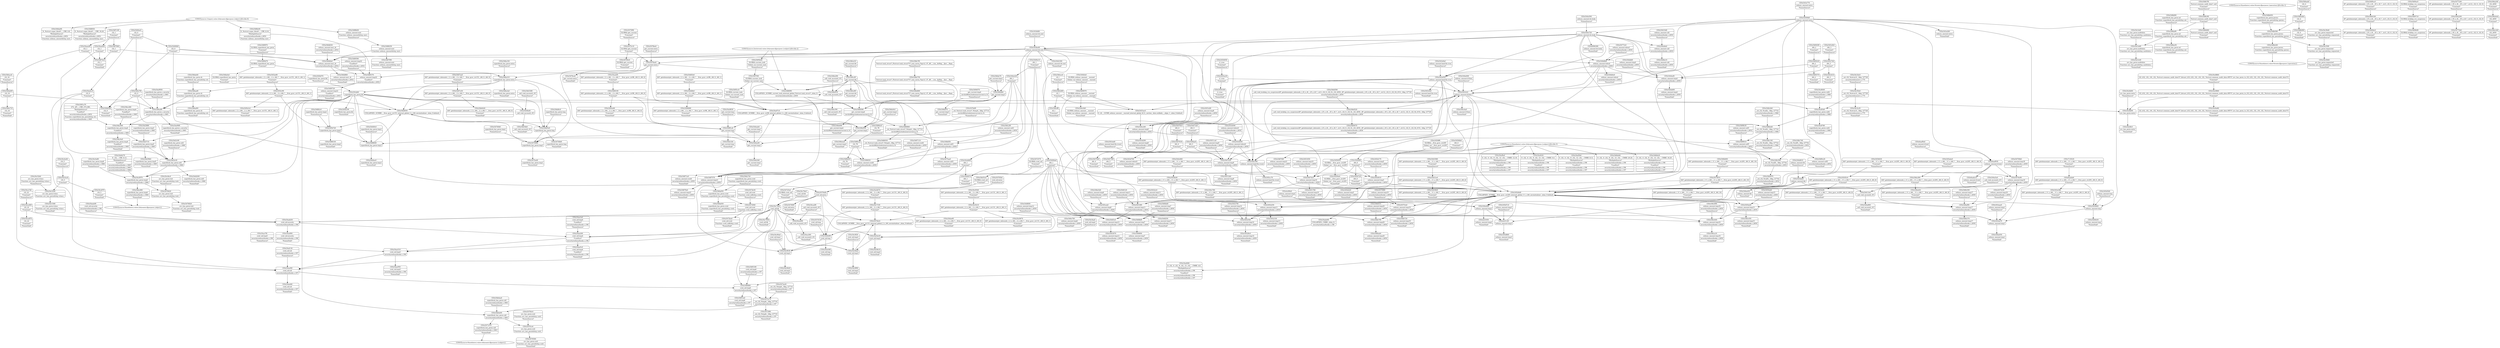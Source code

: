digraph {
	CE0x54c0a80 [shape=record,shape=Mrecord,label="{CE0x54c0a80|superblock_has_perm:tmp6|security/selinux/hooks.c,1866|*SummSource*}"]
	CE0x54bc680 [shape=record,shape=Mrecord,label="{CE0x54bc680|superblock_has_perm:tmp6|security/selinux/hooks.c,1866|*SummSink*}"]
	CE0x5454a40 [shape=record,shape=Mrecord,label="{CE0x5454a40|selinux_umount:tmp15|security/selinux/hooks.c,2650}"]
	CE0x5450450 [shape=record,shape=Mrecord,label="{CE0x5450450|GLOBAL:__llvm_gcov_ctr205|Global_var:__llvm_gcov_ctr205}"]
	CE0x5474e90 [shape=record,shape=Mrecord,label="{CE0x5474e90|selinux_umount:tmp18|security/selinux/hooks.c,2650}"]
	CE0x548a720 [shape=record,shape=Mrecord,label="{CE0x548a720|superblock_has_perm:cred|Function::superblock_has_perm&Arg::cred::|*SummSource*}"]
	CE0x544c660 [shape=record,shape=Mrecord,label="{CE0x544c660|i64*_getelementptr_inbounds_(_11_x_i64_,_11_x_i64_*___llvm_gcov_ctr205,_i64_0,_i64_1)|*Constant*|*SummSource*}"]
	CE0x544b6e0 [shape=record,shape=Mrecord,label="{CE0x544b6e0|selinux_umount:tobool|security/selinux/hooks.c,2650|*SummSink*}"]
	CE0x546e700 [shape=record,shape=Mrecord,label="{CE0x546e700|selinux_umount:tmp6|security/selinux/hooks.c,2650|*SummSink*}"]
	CE0x4cf1120 [shape=record,shape=Mrecord,label="{CE0x4cf1120|selinux_umount:tmp3}"]
	CE0x544a8a0 [shape=record,shape=Mrecord,label="{CE0x544a8a0|selinux_umount:call|security/selinux/hooks.c,2650}"]
	CE0x544d810 [shape=record,shape=Mrecord,label="{CE0x544d810|selinux_umount:bb|*SummSource*}"]
	CE0x548b860 [shape=record,shape=Mrecord,label="{CE0x548b860|%struct.common_audit_data*_null|*Constant*|*SummSink*}"]
	CE0x54449c0 [shape=record,shape=Mrecord,label="{CE0x54449c0|superblock_has_perm:tmp3|*SummSource*}"]
	CE0x54c55f0 [shape=record,shape=Mrecord,label="{CE0x54c55f0|avc_has_perm:requested|Function::avc_has_perm&Arg::requested::}"]
	CE0x54ca7d0 [shape=record,shape=Mrecord,label="{CE0x54ca7d0|i32_22|*Constant*|*SummSource*}"]
	CE0x5449d30 [shape=record,shape=Mrecord,label="{CE0x5449d30|selinux_umount:tmp|*SummSink*}"]
	CE0x5489d70 [shape=record,shape=Mrecord,label="{CE0x5489d70|GLOBAL:superblock_has_perm|*Constant*}"]
	CE0x546d860 [shape=record,shape=Mrecord,label="{CE0x546d860|selinux_umount:mnt_sb|security/selinux/hooks.c,2652|*SummSink*}"]
	CE0x5486ca0 [shape=record,shape=Mrecord,label="{CE0x5486ca0|i32_78|*Constant*}"]
	CE0x54413e0 [shape=record,shape=Mrecord,label="{CE0x54413e0|_call_void_mcount()_#3}"]
	CE0x545d4d0 [shape=record,shape=Mrecord,label="{CE0x545d4d0|COLLAPSED:_GCMRE___llvm_gcov_ctr205_internal_global_11_x_i64_zeroinitializer:_elem_0:default:}"]
	CE0x54ae950 [shape=record,shape=Mrecord,label="{CE0x54ae950|cred_sid:tmp5|security/selinux/hooks.c,196|*SummSink*}"]
	CE0x548a650 [shape=record,shape=Mrecord,label="{CE0x548a650|superblock_has_perm:cred|Function::superblock_has_perm&Arg::cred::}"]
	CE0x54465e0 [shape=record,shape=Mrecord,label="{CE0x54465e0|i64*_getelementptr_inbounds_(_2_x_i64_,_2_x_i64_*___llvm_gcov_ctr98,_i64_0,_i64_1)|*Constant*|*SummSource*}"]
	CE0x54aefd0 [shape=record,shape=Mrecord,label="{CE0x54aefd0|cred_sid:sid|security/selinux/hooks.c,197|*SummSink*}"]
	CE0x5486dc0 [shape=record,shape=Mrecord,label="{CE0x5486dc0|i32_78|*Constant*|*SummSource*}"]
	CE0x54725e0 [shape=record,shape=Mrecord,label="{CE0x54725e0|GLOBAL:cred_sid|*Constant*|*SummSink*}"]
	CE0x5471d70 [shape=record,shape=Mrecord,label="{CE0x5471d70|superblock_has_perm:call|security/selinux/hooks.c,1863|*SummSink*}"]
	CE0x54d3c90 [shape=record,shape=Mrecord,label="{CE0x54d3c90|superblock_has_perm:sid1|security/selinux/hooks.c,1866|*SummSource*}"]
	CE0x5476be0 [shape=record,shape=Mrecord,label="{CE0x5476be0|get_current:entry|*SummSource*}"]
	CE0x54b4ea0 [shape=record,shape=Mrecord,label="{CE0x54b4ea0|superblock_has_perm:call|security/selinux/hooks.c,1863|*SummSource*}"]
	CE0x5446680 [shape=record,shape=Mrecord,label="{CE0x5446680|i64*_getelementptr_inbounds_(_2_x_i64_,_2_x_i64_*___llvm_gcov_ctr98,_i64_0,_i64_1)|*Constant*|*SummSink*}"]
	CE0x5488250 [shape=record,shape=Mrecord,label="{CE0x5488250|selinux_umount:mnt|Function::selinux_umount&Arg::mnt::}"]
	CE0x544e460 [shape=record,shape=Mrecord,label="{CE0x544e460|selinux_umount:tmp2}"]
	CE0x5475c10 [shape=record,shape=Mrecord,label="{CE0x5475c10|GLOBAL:get_current|*Constant*}"]
	CE0x5489f70 [shape=record,shape=Mrecord,label="{CE0x5489f70|GLOBAL:superblock_has_perm|*Constant*|*SummSource*}"]
	CE0x546b720 [shape=record,shape=Mrecord,label="{CE0x546b720|selinux_umount:tmp19|security/selinux/hooks.c,2650|*SummSink*}"]
	CE0x548bf00 [shape=record,shape=Mrecord,label="{CE0x548bf00|superblock_has_perm:ad|Function::superblock_has_perm&Arg::ad::|*SummSource*}"]
	CE0x54b6420 [shape=record,shape=Mrecord,label="{CE0x54b6420|i64*_getelementptr_inbounds_(_2_x_i64_,_2_x_i64_*___llvm_gcov_ctr151,_i64_0,_i64_0)|*Constant*|*SummSink*}"]
	CE0x54b6650 [shape=record,shape=Mrecord,label="{CE0x54b6650|COLLAPSED:_GCMRE___llvm_gcov_ctr151_internal_global_2_x_i64_zeroinitializer:_elem_0:default:}"]
	CE0x54506b0 [shape=record,shape=Mrecord,label="{CE0x54506b0|i64_0|*Constant*|*SummSource*}"]
	CE0x54c4e40 [shape=record,shape=Mrecord,label="{CE0x54c4e40|i16_5|*Constant*|*SummSource*}"]
	CE0x5485180 [shape=record,shape=Mrecord,label="{CE0x5485180|cred_sid:tmp6|security/selinux/hooks.c,197|*SummSource*}"]
	CE0x5488330 [shape=record,shape=Mrecord,label="{CE0x5488330|superblock_has_perm:tmp2|*SummSink*}"]
	CE0x5467ea0 [shape=record,shape=Mrecord,label="{CE0x5467ea0|i64*_getelementptr_inbounds_(_2_x_i64_,_2_x_i64_*___llvm_gcov_ctr151,_i64_0,_i64_0)|*Constant*|*SummSource*}"]
	CE0x5488640 [shape=record,shape=Mrecord,label="{CE0x5488640|superblock_has_perm:tmp3}"]
	CE0x54ae3e0 [shape=record,shape=Mrecord,label="{CE0x54ae3e0|cred_sid:tmp4|*LoadInst*|security/selinux/hooks.c,196|*SummSource*}"]
	CE0x54c4bc0 [shape=record,shape=Mrecord,label="{CE0x54c4bc0|avc_has_perm:tsid|Function::avc_has_perm&Arg::tsid::|*SummSource*}"]
	CE0x5488b00 [shape=record,shape=Mrecord,label="{CE0x5488b00|selinux_umount:mnt|Function::selinux_umount&Arg::mnt::|*SummSource*}"]
	CE0x546c2f0 [shape=record,shape=Mrecord,label="{CE0x546c2f0|selinux_umount:call3|security/selinux/hooks.c,2650|*SummSource*}"]
	CE0x6aaf9a0 [shape=record,shape=Mrecord,label="{CE0x6aaf9a0|selinux_umount:if.end|*SummSource*}"]
	CE0x54ca870 [shape=record,shape=Mrecord,label="{CE0x54ca870|i32_22|*Constant*|*SummSink*}"]
	CE0x546af20 [shape=record,shape=Mrecord,label="{CE0x546af20|i64*_getelementptr_inbounds_(_11_x_i64_,_11_x_i64_*___llvm_gcov_ctr205,_i64_0,_i64_9)|*Constant*|*SummSink*}"]
	CE0x5475aa0 [shape=record,shape=Mrecord,label="{CE0x5475aa0|selinux_umount:call3|security/selinux/hooks.c,2650|*SummSink*}"]
	CE0x5452330 [shape=record,shape=Mrecord,label="{CE0x5452330|selinux_umount:tmp13|security/selinux/hooks.c,2650|*SummSink*}"]
	CE0x546d160 [shape=record,shape=Mrecord,label="{CE0x546d160|i8*_getelementptr_inbounds_(_25_x_i8_,_25_x_i8_*_.str3,_i32_0,_i32_0)|*Constant*}"]
	CE0x54cb660 [shape=record,shape=Mrecord,label="{CE0x54cb660|i64_1|*Constant*}"]
	CE0x546e010 [shape=record,shape=Mrecord,label="{CE0x546e010|_call_void_mcount()_#3}"]
	CE0x5469290 [shape=record,shape=Mrecord,label="{CE0x5469290|i64_2|*Constant*|*SummSource*}"]
	CE0x5472e20 [shape=record,shape=Mrecord,label="{CE0x5472e20|_ret_i32_%tmp6,_!dbg_!27716|security/selinux/hooks.c,197|*SummSource*}"]
	CE0x5475810 [shape=record,shape=Mrecord,label="{CE0x5475810|i64*_getelementptr_inbounds_(_11_x_i64_,_11_x_i64_*___llvm_gcov_ctr205,_i64_0,_i64_10)|*Constant*}"]
	CE0x546b300 [shape=record,shape=Mrecord,label="{CE0x546b300|selinux_umount:tmp17|security/selinux/hooks.c,2650|*SummSource*}"]
	CE0x5454180 [shape=record,shape=Mrecord,label="{CE0x5454180|i1_true|*Constant*|*SummSink*}"]
	CE0x54753a0 [shape=record,shape=Mrecord,label="{CE0x54753a0|selinux_umount:tmp19|security/selinux/hooks.c,2650}"]
	CE0x5440840 [shape=record,shape=Mrecord,label="{CE0x5440840|i32_0|*Constant*}"]
	CE0x545b720 [shape=record,shape=Mrecord,label="{CE0x545b720|superblock_has_perm:tmp2}"]
	CE0x54750b0 [shape=record,shape=Mrecord,label="{CE0x54750b0|selinux_umount:tmp18|security/selinux/hooks.c,2650|*SummSource*}"]
	CE0x54d3880 [shape=record,shape=Mrecord,label="{CE0x54d3880|superblock_has_perm:tmp5|security/selinux/hooks.c,1865|*SummSource*}"]
	CE0x545c610 [shape=record,shape=Mrecord,label="{CE0x545c610|i64_3|*Constant*|*SummSink*}"]
	CE0x54cb5f0 [shape=record,shape=Mrecord,label="{CE0x54cb5f0|cred_sid:tmp|*SummSink*}"]
	CE0x54474c0 [shape=record,shape=Mrecord,label="{CE0x54474c0|selinux_umount:tmp10|security/selinux/hooks.c,2650}"]
	CE0x5469070 [shape=record,shape=Mrecord,label="{CE0x5469070|GLOBAL:selinux_umount.__warned|Global_var:selinux_umount.__warned}"]
	CE0x548a0a0 [shape=record,shape=Mrecord,label="{CE0x548a0a0|GLOBAL:superblock_has_perm|*Constant*|*SummSink*}"]
	CE0x54c9b10 [shape=record,shape=Mrecord,label="{CE0x54c9b10|cred_sid:tmp2|*SummSink*}"]
	CE0x5474530 [shape=record,shape=Mrecord,label="{CE0x5474530|cred_sid:tmp|*SummSource*}"]
	CE0x543da60 [shape=record,shape=Mrecord,label="{CE0x543da60|selinux_umount:bb}"]
	CE0x5452790 [shape=record,shape=Mrecord,label="{CE0x5452790|selinux_umount:tmp14|security/selinux/hooks.c,2650|*SummSource*}"]
	CE0x5447390 [shape=record,shape=Mrecord,label="{CE0x5447390|i64_5|*Constant*|*SummSink*}"]
	CE0x546b600 [shape=record,shape=Mrecord,label="{CE0x546b600|i64*_getelementptr_inbounds_(_11_x_i64_,_11_x_i64_*___llvm_gcov_ctr205,_i64_0,_i64_10)|*Constant*|*SummSource*}"]
	CE0x54aabf0 [shape=record,shape=Mrecord,label="{CE0x54aabf0|i64*_getelementptr_inbounds_(_2_x_i64_,_2_x_i64_*___llvm_gcov_ctr98,_i64_0,_i64_0)|*Constant*|*SummSource*}"]
	CE0x54c8b90 [shape=record,shape=Mrecord,label="{CE0x54c8b90|avc_has_perm:entry}"]
	CE0x545d170 [shape=record,shape=Mrecord,label="{CE0x545d170|selinux_umount:tmp5|security/selinux/hooks.c,2650|*SummSource*}"]
	CE0x546b6b0 [shape=record,shape=Mrecord,label="{CE0x546b6b0|i64*_getelementptr_inbounds_(_11_x_i64_,_11_x_i64_*___llvm_gcov_ctr205,_i64_0,_i64_10)|*Constant*|*SummSink*}"]
	CE0x54aea90 [shape=record,shape=Mrecord,label="{CE0x54aea90|i32_1|*Constant*}"]
	CE0x544a800 [shape=record,shape=Mrecord,label="{CE0x544a800|_call_void_mcount()_#3|*SummSink*}"]
	CE0x54c9aa0 [shape=record,shape=Mrecord,label="{CE0x54c9aa0|cred_sid:tmp2|*SummSource*}"]
	CE0x54504e0 [shape=record,shape=Mrecord,label="{CE0x54504e0|GLOBAL:__llvm_gcov_ctr205|Global_var:__llvm_gcov_ctr205|*SummSink*}"]
	CE0x54853a0 [shape=record,shape=Mrecord,label="{CE0x54853a0|cred_sid:tmp6|security/selinux/hooks.c,197|*SummSink*}"]
	CE0x54c7330 [shape=record,shape=Mrecord,label="{CE0x54c7330|i64*_getelementptr_inbounds_(_2_x_i64_,_2_x_i64_*___llvm_gcov_ctr131,_i64_0,_i64_0)|*Constant*}"]
	CE0x544e720 [shape=record,shape=Mrecord,label="{CE0x544e720|selinux_umount:do.body}"]
	CE0x5486f20 [shape=record,shape=Mrecord,label="{CE0x5486f20|selinux_umount:cred4|security/selinux/hooks.c,2650}"]
	CE0x548b240 [shape=record,shape=Mrecord,label="{CE0x548b240|superblock_has_perm:perms|Function::superblock_has_perm&Arg::perms::|*SummSink*}"]
	CE0x54704d0 [shape=record,shape=Mrecord,label="{CE0x54704d0|cred_sid:entry}"]
	CE0x54744c0 [shape=record,shape=Mrecord,label="{CE0x54744c0|COLLAPSED:_GCMRE___llvm_gcov_ctr131_internal_global_2_x_i64_zeroinitializer:_elem_0:default:}"]
	CE0x546e9c0 [shape=record,shape=Mrecord,label="{CE0x546e9c0|get_current:tmp2|*SummSource*}"]
	CE0x546eea0 [shape=record,shape=Mrecord,label="{CE0x546eea0|get_current:tmp2|*SummSink*}"]
	CE0x548aad0 [shape=record,shape=Mrecord,label="{CE0x548aad0|superblock_has_perm:sb|Function::superblock_has_perm&Arg::sb::}"]
	CE0x5469cc0 [shape=record,shape=Mrecord,label="{CE0x5469cc0|i8*_getelementptr_inbounds_(_25_x_i8_,_25_x_i8_*_.str3,_i32_0,_i32_0)|*Constant*|*SummSource*}"]
	CE0x546d590 [shape=record,shape=Mrecord,label="{CE0x546d590|_call_void_lockdep_rcu_suspicious(i8*_getelementptr_inbounds_(_25_x_i8_,_25_x_i8_*_.str3,_i32_0,_i32_0),_i32_2650,_i8*_getelementptr_inbounds_(_45_x_i8_,_45_x_i8_*_.str12,_i32_0,_i32_0))_#10,_!dbg_!27729|security/selinux/hooks.c,2650|*SummSource*}"]
	CE0x54af130 [shape=record,shape=Mrecord,label="{CE0x54af130|cred_sid:sid|security/selinux/hooks.c,197|*SummSource*}"]
	CE0x54545c0 [shape=record,shape=Mrecord,label="{CE0x54545c0|i64*_getelementptr_inbounds_(_11_x_i64_,_11_x_i64_*___llvm_gcov_ctr205,_i64_0,_i64_8)|*Constant*}"]
	CE0x5450ff0 [shape=record,shape=Mrecord,label="{CE0x5450ff0|GLOBAL:__llvm_gcov_ctr205|Global_var:__llvm_gcov_ctr205|*SummSource*}"]
	CE0x5475980 [shape=record,shape=Mrecord,label="{CE0x5475980|selinux_umount:tmp19|security/selinux/hooks.c,2650|*SummSource*}"]
	CE0x5475f90 [shape=record,shape=Mrecord,label="{CE0x5475f90|GLOBAL:get_current|*Constant*|*SummSource*}"]
	CE0x54ca090 [shape=record,shape=Mrecord,label="{CE0x54ca090|_call_void_mcount()_#3}"]
	CE0x54c5a80 [shape=record,shape=Mrecord,label="{CE0x54c5a80|avc_has_perm:auditdata|Function::avc_has_perm&Arg::auditdata::}"]
	CE0x54bc4a0 [shape=record,shape=Mrecord,label="{CE0x54bc4a0|superblock_has_perm:tmp4|*LoadInst*|security/selinux/hooks.c,1865|*SummSink*}"]
	CE0x54879e0 [shape=record,shape=Mrecord,label="{CE0x54879e0|selinux_umount:tmp21|security/selinux/hooks.c,2650|*SummSink*}"]
	CE0x548aeb0 [shape=record,shape=Mrecord,label="{CE0x548aeb0|i32_4|*Constant*|*SummSource*}"]
	CE0x5495cc0 [shape=record,shape=Mrecord,label="{CE0x5495cc0|GLOBAL:current_task|Global_var:current_task|*SummSink*}"]
	CE0x5476ce0 [shape=record,shape=Mrecord,label="{CE0x5476ce0|get_current:entry|*SummSink*}"]
	CE0x544c240 [shape=record,shape=Mrecord,label="{CE0x544c240|selinux_umount:tmp8|security/selinux/hooks.c,2650}"]
	CE0x546da90 [shape=record,shape=Mrecord,label="{CE0x546da90|8:_%struct.super_block*,_:_CRE_0,8_|*MultipleSource*|security/selinux/hooks.c,2652|Function::selinux_umount&Arg::mnt::}"]
	CE0x54c76e0 [shape=record,shape=Mrecord,label="{CE0x54c76e0|cred_sid:bb|*SummSource*}"]
	CE0x5474a40 [shape=record,shape=Mrecord,label="{CE0x5474a40|superblock_has_perm:tmp1|*SummSink*}"]
	CE0x543e9a0 [shape=record,shape=Mrecord,label="{CE0x543e9a0|selinux_umount:land.lhs.true|*SummSource*}"]
	CE0x5489720 [shape=record,shape=Mrecord,label="{CE0x5489720|selinux_umount:tmp22|*LoadInst*|security/selinux/hooks.c,2652|*SummSink*}"]
	CE0x5454b40 [shape=record,shape=Mrecord,label="{CE0x5454b40|i64*_getelementptr_inbounds_(_11_x_i64_,_11_x_i64_*___llvm_gcov_ctr205,_i64_0,_i64_1)|*Constant*}"]
	CE0x54adf00 [shape=record,shape=Mrecord,label="{CE0x54adf00|cred_sid:security|security/selinux/hooks.c,196|*SummSink*}"]
	CE0x54d3e30 [shape=record,shape=Mrecord,label="{CE0x54d3e30|superblock_has_perm:sid1|security/selinux/hooks.c,1866}"]
	CE0x543d590 [shape=record,shape=Mrecord,label="{CE0x543d590|selinux_umount:tobool1|security/selinux/hooks.c,2650|*SummSource*}"]
	CE0x713f220 [shape=record,shape=Mrecord,label="{CE0x713f220|i64*_getelementptr_inbounds_(_11_x_i64_,_11_x_i64_*___llvm_gcov_ctr205,_i64_0,_i64_0)|*Constant*|*SummSource*}"]
	CE0x5476aa0 [shape=record,shape=Mrecord,label="{CE0x5476aa0|get_current:entry}"]
	CE0x544c760 [shape=record,shape=Mrecord,label="{CE0x544c760|i64*_getelementptr_inbounds_(_11_x_i64_,_11_x_i64_*___llvm_gcov_ctr205,_i64_0,_i64_1)|*Constant*|*SummSink*}"]
	CE0x5486d50 [shape=record,shape=Mrecord,label="{CE0x5486d50|i32_78|*Constant*|*SummSink*}"]
	CE0x543d290 [shape=record,shape=Mrecord,label="{CE0x543d290|selinux_umount:tmp8|security/selinux/hooks.c,2650|*SummSink*}"]
	CE0x546b910 [shape=record,shape=Mrecord,label="{CE0x546b910|selinux_umount:tmp20|security/selinux/hooks.c,2650|*SummSource*}"]
	CE0x5497f40 [shape=record,shape=Mrecord,label="{CE0x5497f40|GLOBAL:current_task|Global_var:current_task}"]
	CE0x54c90a0 [shape=record,shape=Mrecord,label="{CE0x54c90a0|cred_sid:tmp1|*SummSource*}"]
	CE0x5484f60 [shape=record,shape=Mrecord,label="{CE0x5484f60|cred_sid:tmp6|security/selinux/hooks.c,197}"]
	CE0x548b580 [shape=record,shape=Mrecord,label="{CE0x548b580|superblock_has_perm:perms|Function::superblock_has_perm&Arg::perms::}"]
	CE0x54882c0 [shape=record,shape=Mrecord,label="{CE0x54882c0|superblock_has_perm:tmp2|*SummSource*}"]
	CE0x545b3c0 [shape=record,shape=Mrecord,label="{CE0x545b3c0|i64*_getelementptr_inbounds_(_2_x_i64_,_2_x_i64_*___llvm_gcov_ctr151,_i64_0,_i64_1)|*Constant*|*SummSink*}"]
	CE0x54bc280 [shape=record,shape=Mrecord,label="{CE0x54bc280|superblock_has_perm:tmp4|*LoadInst*|security/selinux/hooks.c,1865|*SummSource*}"]
	CE0x5488e00 [shape=record,shape=Mrecord,label="{CE0x5488e00|8:_%struct.super_block*,_:_CRE_8,16_|*MultipleSource*|security/selinux/hooks.c,2652|Function::selinux_umount&Arg::mnt::}"]
	CE0x5468580 [shape=record,shape=Mrecord,label="{CE0x5468580|get_current:tmp4|./arch/x86/include/asm/current.h,14}"]
	CE0x54c7950 [shape=record,shape=Mrecord,label="{CE0x54c7950|cred_sid:bb|*SummSink*}"]
	CE0x54c9f90 [shape=record,shape=Mrecord,label="{CE0x54c9f90|cred_sid:tmp3|*SummSink*}"]
	CE0x54512b0 [shape=record,shape=Mrecord,label="{CE0x54512b0|selinux_umount:tmp9|security/selinux/hooks.c,2650|*SummSink*}"]
	CE0x5476820 [shape=record,shape=Mrecord,label="{CE0x5476820|avc_has_perm:tsid|Function::avc_has_perm&Arg::tsid::|*SummSink*}"]
	CE0x54c9da0 [shape=record,shape=Mrecord,label="{CE0x54c9da0|cred_sid:tmp3}"]
	CE0x543e260 [shape=record,shape=Mrecord,label="{CE0x543e260|selinux_umount:entry|*SummSink*}"]
	CE0x5486860 [shape=record,shape=Mrecord,label="{CE0x5486860|_ret_%struct.task_struct*_%tmp4,_!dbg_!27714|./arch/x86/include/asm/current.h,14}"]
	CE0x545afb0 [shape=record,shape=Mrecord,label="{CE0x545afb0|superblock_has_perm:bb}"]
	CE0x6aafa10 [shape=record,shape=Mrecord,label="{CE0x6aafa10|selinux_umount:if.end|*SummSink*}"]
	CE0x544b8b0 [shape=record,shape=Mrecord,label="{CE0x544b8b0|selinux_umount:tobool|security/selinux/hooks.c,2650}"]
	CE0x54c0970 [shape=record,shape=Mrecord,label="{CE0x54c0970|superblock_has_perm:tmp6|security/selinux/hooks.c,1866}"]
	CE0x545cbd0 [shape=record,shape=Mrecord,label="{CE0x545cbd0|selinux_umount:land.lhs.true2|*SummSource*}"]
	CE0x5469dc0 [shape=record,shape=Mrecord,label="{CE0x5469dc0|i8*_getelementptr_inbounds_(_25_x_i8_,_25_x_i8_*_.str3,_i32_0,_i32_0)|*Constant*|*SummSink*}"]
	CE0x546d520 [shape=record,shape=Mrecord,label="{CE0x546d520|_call_void_lockdep_rcu_suspicious(i8*_getelementptr_inbounds_(_25_x_i8_,_25_x_i8_*_.str3,_i32_0,_i32_0),_i32_2650,_i8*_getelementptr_inbounds_(_45_x_i8_,_45_x_i8_*_.str12,_i32_0,_i32_0))_#10,_!dbg_!27729|security/selinux/hooks.c,2650}"]
	CE0x54ae510 [shape=record,shape=Mrecord,label="{CE0x54ae510|cred_sid:tmp5|security/selinux/hooks.c,196}"]
	CE0x5469b90 [shape=record,shape=Mrecord,label="{CE0x5469b90|GLOBAL:lockdep_rcu_suspicious|*Constant*|*SummSink*}"]
	CE0x548b650 [shape=record,shape=Mrecord,label="{CE0x548b650|superblock_has_perm:perms|Function::superblock_has_perm&Arg::perms::|*SummSource*}"]
	CE0x544d8e0 [shape=record,shape=Mrecord,label="{CE0x544d8e0|i64*_getelementptr_inbounds_(_2_x_i64_,_2_x_i64_*___llvm_gcov_ctr98,_i64_0,_i64_1)|*Constant*}"]
	CE0x546a710 [shape=record,shape=Mrecord,label="{CE0x546a710|i32_16|*Constant*|*SummSink*}"]
	CE0x54431e0 [shape=record,shape=Mrecord,label="{CE0x54431e0|i64*_getelementptr_inbounds_(_11_x_i64_,_11_x_i64_*___llvm_gcov_ctr205,_i64_0,_i64_6)|*Constant*}"]
	CE0x54c8a80 [shape=record,shape=Mrecord,label="{CE0x54c8a80|i32_(i32,_i32,_i16,_i32,_%struct.common_audit_data*)*_bitcast_(i32_(i32,_i32,_i16,_i32,_%struct.common_audit_data.495*)*_avc_has_perm_to_i32_(i32,_i32,_i16,_i32,_%struct.common_audit_data*)*)|*Constant*|*SummSink*}"]
	CE0x5487570 [shape=record,shape=Mrecord,label="{CE0x5487570|selinux_umount:tmp21|security/selinux/hooks.c,2650}"]
	CE0x5484b20 [shape=record,shape=Mrecord,label="{CE0x5484b20|0:_i32,_4:_i32,_8:_i32,_12:_i32,_:_CMRE_16,20_|*MultipleSource*|security/selinux/hooks.c,196|*LoadInst*|security/selinux/hooks.c,196|security/selinux/hooks.c,197}"]
	CE0x544c590 [shape=record,shape=Mrecord,label="{CE0x544c590|selinux_umount:land.lhs.true2}"]
	CE0x548ab40 [shape=record,shape=Mrecord,label="{CE0x548ab40|superblock_has_perm:sb|Function::superblock_has_perm&Arg::sb::|*SummSource*}"]
	CE0x5452e80 [shape=record,shape=Mrecord,label="{CE0x5452e80|i64*_getelementptr_inbounds_(_2_x_i64_,_2_x_i64_*___llvm_gcov_ctr151,_i64_0,_i64_1)|*Constant*|*SummSource*}"]
	CE0x5487dc0 [shape=record,shape=Mrecord,label="{CE0x5487dc0|i32_1|*Constant*|*SummSink*}"]
	CE0x544bfa0 [shape=record,shape=Mrecord,label="{CE0x544bfa0|GLOBAL:selinux_umount.__warned|Global_var:selinux_umount.__warned|*SummSource*}"]
	CE0x54b55c0 [shape=record,shape=Mrecord,label="{CE0x54b55c0|GLOBAL:cred_sid|*Constant*}"]
	CE0x548a830 [shape=record,shape=Mrecord,label="{CE0x548a830|superblock_has_perm:cred|Function::superblock_has_perm&Arg::cred::|*SummSink*}"]
	CE0x545cea0 [shape=record,shape=Mrecord,label="{CE0x545cea0|selinux_umount:tmp6|security/selinux/hooks.c,2650}"]
	CE0x543bf60 [shape=record,shape=Mrecord,label="{CE0x543bf60|selinux_umount:do.end|*SummSource*}"]
	CE0x544daf0 [shape=record,shape=Mrecord,label="{CE0x544daf0|selinux_umount:tmp4|security/selinux/hooks.c,2650}"]
	CE0x5489b30 [shape=record,shape=Mrecord,label="{CE0x5489b30|selinux_umount:call5|security/selinux/hooks.c,2652|*SummSource*}"]
	CE0x54ade90 [shape=record,shape=Mrecord,label="{CE0x54ade90|COLLAPSED:_CMRE:_elem_0::|security/selinux/hooks.c,196}"]
	CE0x548bdf0 [shape=record,shape=Mrecord,label="{CE0x548bdf0|superblock_has_perm:ad|Function::superblock_has_perm&Arg::ad::}"]
	CE0x548b060 [shape=record,shape=Mrecord,label="{CE0x548b060|i32_4|*Constant*|*SummSink*}"]
	CE0x4cf1050 [shape=record,shape=Mrecord,label="{CE0x4cf1050|selinux_umount:tmp2|*SummSink*}"]
	CE0x548a4b0 [shape=record,shape=Mrecord,label="{CE0x548a4b0|i32_4|*Constant*}"]
	CE0x5486f90 [shape=record,shape=Mrecord,label="{CE0x5486f90|COLLAPSED:_GCMRE_current_task_external_global_%struct.task_struct*:_elem_0::|security/selinux/hooks.c,2650}"]
	CE0x544a5a0 [shape=record,shape=Mrecord,label="{CE0x544a5a0|_call_void_mcount()_#3|*SummSource*}"]
	CE0x6906380 [shape=record,shape=Mrecord,label="{CE0x6906380|selinux_umount:do.body|*SummSink*}"]
	CE0x54b66c0 [shape=record,shape=Mrecord,label="{CE0x54b66c0|superblock_has_perm:tmp|*SummSource*}"]
	CE0x54d4270 [shape=record,shape=Mrecord,label="{CE0x54d4270|8:_i32,_:_CRE_8,12_|*MultipleSource*|*LoadInst*|security/selinux/hooks.c,1865|security/selinux/hooks.c,1865|security/selinux/hooks.c,1866}"]
	CE0x5487f90 [shape=record,shape=Mrecord,label="{CE0x5487f90|selinux_umount:mnt|Function::selinux_umount&Arg::mnt::|*SummSink*}"]
	CE0x5476df0 [shape=record,shape=Mrecord,label="{CE0x5476df0|_ret_%struct.task_struct*_%tmp4,_!dbg_!27714|./arch/x86/include/asm/current.h,14|*SummSource*}"]
	CE0x54ae5c0 [shape=record,shape=Mrecord,label="{CE0x54ae5c0|cred_sid:tmp4|*LoadInst*|security/selinux/hooks.c,196|*SummSink*}"]
	CE0x548ad00 [shape=record,shape=Mrecord,label="{CE0x548ad00|superblock_has_perm:sb|Function::superblock_has_perm&Arg::sb::|*SummSink*}"]
	CE0x54c5240 [shape=record,shape=Mrecord,label="{CE0x54c5240|avc_has_perm:tclass|Function::avc_has_perm&Arg::tclass::}"]
	CE0x5451780 [shape=record,shape=Mrecord,label="{CE0x5451780|selinux_umount:tmp10|security/selinux/hooks.c,2650|*SummSink*}"]
	CE0x548a210 [shape=record,shape=Mrecord,label="{CE0x548a210|superblock_has_perm:entry}"]
	CE0x546a7f0 [shape=record,shape=Mrecord,label="{CE0x546a7f0|i32_0|*Constant*}"]
	CE0x5495b40 [shape=record,shape=Mrecord,label="{CE0x5495b40|GLOBAL:current_task|Global_var:current_task|*SummSource*}"]
	CE0x54c5dc0 [shape=record,shape=Mrecord,label="{CE0x54c5dc0|_ret_i32_%retval.0,_!dbg_!27728|security/selinux/avc.c,775|*SummSource*}"]
	CE0x5443580 [shape=record,shape=Mrecord,label="{CE0x5443580|i64*_getelementptr_inbounds_(_11_x_i64_,_11_x_i64_*___llvm_gcov_ctr205,_i64_0,_i64_6)|*Constant*|*SummSource*}"]
	CE0x544ed30 [shape=record,shape=Mrecord,label="{CE0x544ed30|selinux_umount:bb|*SummSink*}"]
	CE0x54772b0 [shape=record,shape=Mrecord,label="{CE0x54772b0|i8*_getelementptr_inbounds_(_45_x_i8_,_45_x_i8_*_.str12,_i32_0,_i32_0)|*Constant*|*SummSink*}"]
	CE0x5476560 [shape=record,shape=Mrecord,label="{CE0x5476560|avc_has_perm:ssid|Function::avc_has_perm&Arg::ssid::|*SummSink*}"]
	CE0x544b0f0 [shape=record,shape=Mrecord,label="{CE0x544b0f0|cred_sid:tmp}"]
	CE0x546a360 [shape=record,shape=Mrecord,label="{CE0x546a360|i64*_getelementptr_inbounds_(_11_x_i64_,_11_x_i64_*___llvm_gcov_ctr205,_i64_0,_i64_9)|*Constant*}"]
	CE0x548e690 [shape=record,shape=Mrecord,label="{CE0x548e690|get_current:tmp4|./arch/x86/include/asm/current.h,14|*SummSink*}"]
	CE0x545c020 [shape=record,shape=Mrecord,label="{CE0x545c020|selinux_umount:land.lhs.true|*SummSink*}"]
	CE0x54a97c0 [shape=record,shape=Mrecord,label="{CE0x54a97c0|COLLAPSED:_GCMRE___llvm_gcov_ctr98_internal_global_2_x_i64_zeroinitializer:_elem_0:default:}"]
	CE0x54c85d0 [shape=record,shape=Mrecord,label="{CE0x54c85d0|superblock_has_perm:call2|security/selinux/hooks.c,1866}"]
	CE0x546af90 [shape=record,shape=Mrecord,label="{CE0x546af90|selinux_umount:tmp17|security/selinux/hooks.c,2650}"]
	CE0x5447630 [shape=record,shape=Mrecord,label="{CE0x5447630|i64_4|*Constant*}"]
	CE0x54c8860 [shape=record,shape=Mrecord,label="{CE0x54c8860|i32_(i32,_i32,_i16,_i32,_%struct.common_audit_data*)*_bitcast_(i32_(i32,_i32,_i16,_i32,_%struct.common_audit_data.495*)*_avc_has_perm_to_i32_(i32,_i32,_i16,_i32,_%struct.common_audit_data*)*)|*Constant*|*SummSource*}"]
	"CONST[source:0(mediator),value:2(dynamic)][purpose:{subject}]"
	CE0x54ae260 [shape=record,shape=Mrecord,label="{CE0x54ae260|cred_sid:tmp4|*LoadInst*|security/selinux/hooks.c,196}"]
	CE0x544dd00 [shape=record,shape=Mrecord,label="{CE0x544dd00|selinux_umount:tmp4|security/selinux/hooks.c,2650|*SummSink*}"]
	CE0x545d010 [shape=record,shape=Mrecord,label="{CE0x545d010|selinux_umount:tmp5|security/selinux/hooks.c,2650}"]
	CE0x548a330 [shape=record,shape=Mrecord,label="{CE0x548a330|superblock_has_perm:entry|*SummSource*}"]
	CE0x54876f0 [shape=record,shape=Mrecord,label="{CE0x54876f0|selinux_umount:tmp21|security/selinux/hooks.c,2650|*SummSource*}"]
	CE0x548e7f0 [shape=record,shape=Mrecord,label="{CE0x548e7f0|%struct.task_struct*_(%struct.task_struct**)*_asm_movq_%gs:$_1:P_,$0_,_r,im,_dirflag_,_fpsr_,_flags_|*SummSource*}"]
	CE0x6aaf930 [shape=record,shape=Mrecord,label="{CE0x6aaf930|selinux_umount:if.end}"]
	CE0x5468f00 [shape=record,shape=Mrecord,label="{CE0x5468f00|selinux_umount:tmp7|security/selinux/hooks.c,2650|*SummSink*}"]
	CE0x54c9210 [shape=record,shape=Mrecord,label="{CE0x54c9210|i64*_getelementptr_inbounds_(_2_x_i64_,_2_x_i64_*___llvm_gcov_ctr131,_i64_0,_i64_1)|*Constant*}"]
	CE0x544d9f0 [shape=record,shape=Mrecord,label="{CE0x544d9f0|i64_0|*Constant*}"]
	CE0x5487110 [shape=record,shape=Mrecord,label="{CE0x5487110|selinux_umount:cred4|security/selinux/hooks.c,2650|*SummSource*}"]
	CE0x5447a50 [shape=record,shape=Mrecord,label="{CE0x5447a50|selinux_umount:tmp9|security/selinux/hooks.c,2650}"]
	CE0x5487c90 [shape=record,shape=Mrecord,label="{CE0x5487c90|i32_1|*Constant*|*SummSource*}"]
	CE0x546ace0 [shape=record,shape=Mrecord,label="{CE0x546ace0|i32_16|*Constant*|*SummSource*}"]
	CE0x548cd10 [shape=record,shape=Mrecord,label="{CE0x548cd10|get_current:bb|*SummSource*}"]
	CE0x545d860 [shape=record,shape=Mrecord,label="{CE0x545d860|selinux_umount:tmp3|*SummSink*}"]
	CE0x54b4e00 [shape=record,shape=Mrecord,label="{CE0x54b4e00|superblock_has_perm:call|security/selinux/hooks.c,1863}"]
	CE0x54542f0 [shape=record,shape=Mrecord,label="{CE0x54542f0|i64*_getelementptr_inbounds_(_11_x_i64_,_11_x_i64_*___llvm_gcov_ctr205,_i64_0,_i64_8)|*Constant*|*SummSink*}"]
	CE0x544e1b0 [shape=record,shape=Mrecord,label="{CE0x544e1b0|get_current:tmp|*SummSink*}"]
	CE0x546c640 [shape=record,shape=Mrecord,label="{CE0x546c640|selinux_umount:tmp16|security/selinux/hooks.c,2650}"]
	CE0x54c5c40 [shape=record,shape=Mrecord,label="{CE0x54c5c40|avc_has_perm:auditdata|Function::avc_has_perm&Arg::auditdata::|*SummSink*}"]
	CE0x5472940 [shape=record,shape=Mrecord,label="{CE0x5472940|cred_sid:cred|Function::cred_sid&Arg::cred::}"]
	CE0x543aa70 [shape=record,shape=Mrecord,label="{CE0x543aa70|selinux_umount:tmp1}"]
	CE0x5447810 [shape=record,shape=Mrecord,label="{CE0x5447810|i64_4|*Constant*|*SummSource*}"]
	CE0x544e000 [shape=record,shape=Mrecord,label="{CE0x544e000|selinux_umount:if.then|*SummSource*}"]
	CE0x54748d0 [shape=record,shape=Mrecord,label="{CE0x54748d0|superblock_has_perm:tmp|*SummSink*}"]
	CE0x546cff0 [shape=record,shape=Mrecord,label="{CE0x546cff0|i8_1|*Constant*|*SummSink*}"]
	CE0x5492e60 [shape=record,shape=Mrecord,label="{CE0x5492e60|i64*_getelementptr_inbounds_(_2_x_i64_,_2_x_i64_*___llvm_gcov_ctr98,_i64_0,_i64_0)|*Constant*|*SummSink*}"]
	CE0x544f600 [shape=record,shape=Mrecord,label="{CE0x544f600|selinux_umount:tmp12|security/selinux/hooks.c,2650|*SummSource*}"]
	CE0x54c5e30 [shape=record,shape=Mrecord,label="{CE0x54c5e30|_ret_i32_%retval.0,_!dbg_!27728|security/selinux/avc.c,775|*SummSink*}"]
	CE0x546e950 [shape=record,shape=Mrecord,label="{CE0x546e950|get_current:tmp2}"]
	CE0x544c0d0 [shape=record,shape=Mrecord,label="{CE0x544c0d0|GLOBAL:selinux_umount.__warned|Global_var:selinux_umount.__warned|*SummSink*}"]
	CE0x5442200 [shape=record,shape=Mrecord,label="{CE0x5442200|i8*_getelementptr_inbounds_(_45_x_i8_,_45_x_i8_*_.str12,_i32_0,_i32_0)|*Constant*}"]
	CE0x54c8640 [shape=record,shape=Mrecord,label="{CE0x54c8640|superblock_has_perm:call2|security/selinux/hooks.c,1866|*SummSource*}"]
	CE0x5443070 [shape=record,shape=Mrecord,label="{CE0x5443070|selinux_umount:tmp12|security/selinux/hooks.c,2650|*SummSink*}"]
	CE0x5489010 [shape=record,shape=Mrecord,label="{CE0x5489010|selinux_umount:call5|security/selinux/hooks.c,2652}"]
	CE0x5469370 [shape=record,shape=Mrecord,label="{CE0x5469370|i64_2|*Constant*|*SummSink*}"]
	CE0x546e390 [shape=record,shape=Mrecord,label="{CE0x546e390|_call_void_mcount()_#3|*SummSink*}"]
	CE0x5468100 [shape=record,shape=Mrecord,label="{CE0x5468100|i64*_getelementptr_inbounds_(_2_x_i64_,_2_x_i64_*___llvm_gcov_ctr98,_i64_0,_i64_0)|*Constant*}"]
	CE0x548c870 [shape=record,shape=Mrecord,label="{CE0x548c870|_ret_i32_%call5,_!dbg_!27742|security/selinux/hooks.c,2652|*SummSink*}"]
	CE0x546e290 [shape=record,shape=Mrecord,label="{CE0x546e290|_call_void_mcount()_#3|*SummSource*}"]
	CE0x54a99f0 [shape=record,shape=Mrecord,label="{CE0x54a99f0|superblock_has_perm:s_security|security/selinux/hooks.c,1865|*SummSink*}"]
	CE0x546a0a0 [shape=record,shape=Mrecord,label="{CE0x546a0a0|i32_2650|*Constant*}"]
	CE0x54760c0 [shape=record,shape=Mrecord,label="{CE0x54760c0|GLOBAL:get_current|*Constant*|*SummSink*}"]
	CE0x546b790 [shape=record,shape=Mrecord,label="{CE0x546b790|selinux_umount:tmp20|security/selinux/hooks.c,2650}"]
	CE0x545d540 [shape=record,shape=Mrecord,label="{CE0x545d540|selinux_umount:tmp|*SummSource*}"]
	CE0x54aa0e0 [shape=record,shape=Mrecord,label="{CE0x54aa0e0|i32_1|*Constant*}"]
	CE0x544f250 [shape=record,shape=Mrecord,label="{CE0x544f250|selinux_umount:tmp11|security/selinux/hooks.c,2650|*SummSink*}"]
	CE0x54aef40 [shape=record,shape=Mrecord,label="{CE0x54aef40|cred_sid:sid|security/selinux/hooks.c,197}"]
	CE0x54add30 [shape=record,shape=Mrecord,label="{CE0x54add30|cred_sid:security|security/selinux/hooks.c,196}"]
	CE0x546de70 [shape=record,shape=Mrecord,label="{CE0x546de70|get_current:tmp3|*SummSource*}"]
	CE0x54c4f70 [shape=record,shape=Mrecord,label="{CE0x54c4f70|i16_5|*Constant*|*SummSink*}"]
	"CONST[source:2(external),value:2(dynamic)][purpose:{subject}][SrcIdx:2]"
	CE0x54c5840 [shape=record,shape=Mrecord,label="{CE0x54c5840|avc_has_perm:requested|Function::avc_has_perm&Arg::requested::|*SummSink*}"]
	CE0x5489370 [shape=record,shape=Mrecord,label="{CE0x5489370|selinux_umount:tmp22|*LoadInst*|security/selinux/hooks.c,2652}"]
	CE0x54c8470 [shape=record,shape=Mrecord,label="{CE0x54c8470|i64*_getelementptr_inbounds_(_2_x_i64_,_2_x_i64_*___llvm_gcov_ctr131,_i64_0,_i64_0)|*Constant*|*SummSource*}"]
	CE0x54705b0 [shape=record,shape=Mrecord,label="{CE0x54705b0|cred_sid:entry|*SummSource*}"]
	CE0x548c0d0 [shape=record,shape=Mrecord,label="{CE0x548c0d0|_ret_i32_%call2,_!dbg_!27722|security/selinux/hooks.c,1866|*SummSource*}"]
	CE0x5453c80 [shape=record,shape=Mrecord,label="{CE0x5453c80|selinux_umount:tmp8|security/selinux/hooks.c,2650|*SummSource*}"]
	CE0x5469710 [shape=record,shape=Mrecord,label="{CE0x5469710|GLOBAL:lockdep_rcu_suspicious|*Constant*}"]
	CE0x54773c0 [shape=record,shape=Mrecord,label="{CE0x54773c0|selinux_umount:tobool|security/selinux/hooks.c,2650|*SummSource*}"]
	CE0x5447920 [shape=record,shape=Mrecord,label="{CE0x5447920|i64_4|*Constant*|*SummSink*}"]
	CE0x546c890 [shape=record,shape=Mrecord,label="{CE0x546c890|selinux_umount:tmp16|security/selinux/hooks.c,2650|*SummSource*}"]
	CE0x543be40 [shape=record,shape=Mrecord,label="{CE0x543be40|selinux_umount:do.end}"]
	CE0x54d3710 [shape=record,shape=Mrecord,label="{CE0x54d3710|superblock_has_perm:tmp5|security/selinux/hooks.c,1865}"]
	CE0x548a3a0 [shape=record,shape=Mrecord,label="{CE0x548a3a0|superblock_has_perm:entry|*SummSink*}"]
	CE0x544dbf0 [shape=record,shape=Mrecord,label="{CE0x544dbf0|selinux_umount:tmp4|security/selinux/hooks.c,2650|*SummSource*}"]
	CE0x54706f0 [shape=record,shape=Mrecord,label="{CE0x54706f0|cred_sid:entry|*SummSink*}"]
	CE0x548ce80 [shape=record,shape=Mrecord,label="{CE0x548ce80|get_current:bb|*SummSink*}"]
	CE0x543e380 [shape=record,shape=Mrecord,label="{CE0x543e380|i64*_getelementptr_inbounds_(_11_x_i64_,_11_x_i64_*___llvm_gcov_ctr205,_i64_0,_i64_0)|*Constant*|*SummSink*}"]
	CE0x5450720 [shape=record,shape=Mrecord,label="{CE0x5450720|i64_0|*Constant*|*SummSink*}"]
	CE0x54c9420 [shape=record,shape=Mrecord,label="{CE0x54c9420|cred_sid:tmp1|*SummSink*}"]
	CE0x544fae0 [shape=record,shape=Mrecord,label="{CE0x544fae0|i64_5|*Constant*}"]
	CE0x54509d0 [shape=record,shape=Mrecord,label="{CE0x54509d0|selinux_umount:entry}"]
	CE0x546cb80 [shape=record,shape=Mrecord,label="{CE0x546cb80|i8_1|*Constant*}"]
	CE0x5454050 [shape=record,shape=Mrecord,label="{CE0x5454050|i1_true|*Constant*|*SummSource*}"]
	CE0x546ca10 [shape=record,shape=Mrecord,label="{CE0x546ca10|selinux_umount:tmp16|security/selinux/hooks.c,2650|*SummSink*}"]
	CE0x546b370 [shape=record,shape=Mrecord,label="{CE0x546b370|selinux_umount:tmp17|security/selinux/hooks.c,2650|*SummSink*}"]
	CE0x5452540 [shape=record,shape=Mrecord,label="{CE0x5452540|selinux_umount:tmp14|security/selinux/hooks.c,2650}"]
	CE0x545b100 [shape=record,shape=Mrecord,label="{CE0x545b100|superblock_has_perm:bb|*SummSink*}"]
	CE0x5453ac0 [shape=record,shape=Mrecord,label="{CE0x5453ac0|0:_i8,_:_GCMR_selinux_umount.__warned_internal_global_i8_0,_section_.data.unlikely_,_align_1:_elem_0:default:}"]
	CE0x54c74e0 [shape=record,shape=Mrecord,label="{CE0x54c74e0|cred_sid:bb}"]
	CE0x544e5d0 [shape=record,shape=Mrecord,label="{CE0x544e5d0|get_current:tmp1|*SummSink*}"]
	CE0x54c50e0 [shape=record,shape=Mrecord,label="{CE0x54c50e0|_ret_i32_%retval.0,_!dbg_!27728|security/selinux/avc.c,775}"]
	"CONST[source:1(input),value:2(dynamic)][purpose:{object}][SrcIdx:0]"
	CE0x5449e10 [shape=record,shape=Mrecord,label="{CE0x5449e10|i64_1|*Constant*|*SummSource*}"]
	CE0x546bab0 [shape=record,shape=Mrecord,label="{CE0x546bab0|selinux_umount:tmp20|security/selinux/hooks.c,2650|*SummSink*}"]
	CE0x548c140 [shape=record,shape=Mrecord,label="{CE0x548c140|_ret_i32_%call2,_!dbg_!27722|security/selinux/hooks.c,1866|*SummSink*}"]
	CE0x548c740 [shape=record,shape=Mrecord,label="{CE0x548c740|_ret_i32_%call5,_!dbg_!27742|security/selinux/hooks.c,2652|*SummSource*}"]
	CE0x5472ba0 [shape=record,shape=Mrecord,label="{CE0x5472ba0|cred_sid:cred|Function::cred_sid&Arg::cred::|*SummSink*}"]
	CE0x5444bd0 [shape=record,shape=Mrecord,label="{CE0x5444bd0|_call_void_mcount()_#3}"]
	CE0x54af9a0 [shape=record,shape=Mrecord,label="{CE0x54af9a0|0:_i32,_4:_i32,_8:_i32,_12:_i32,_:_CMRE_12,16_|*MultipleSource*|security/selinux/hooks.c,196|*LoadInst*|security/selinux/hooks.c,196|security/selinux/hooks.c,197}"]
	CE0x546d6a0 [shape=record,shape=Mrecord,label="{CE0x546d6a0|selinux_umount:mnt_sb|security/selinux/hooks.c,2652}"]
	CE0x5477240 [shape=record,shape=Mrecord,label="{CE0x5477240|i8*_getelementptr_inbounds_(_45_x_i8_,_45_x_i8_*_.str12,_i32_0,_i32_0)|*Constant*|*SummSource*}"]
	CE0x546e5d0 [shape=record,shape=Mrecord,label="{CE0x546e5d0|selinux_umount:tmp6|security/selinux/hooks.c,2650|*SummSource*}"]
	CE0x546adf0 [shape=record,shape=Mrecord,label="{CE0x546adf0|superblock_has_perm:s_security|security/selinux/hooks.c,1865}"]
	CE0x5443820 [shape=record,shape=Mrecord,label="{CE0x5443820|i64*_getelementptr_inbounds_(_11_x_i64_,_11_x_i64_*___llvm_gcov_ctr205,_i64_0,_i64_6)|*Constant*|*SummSink*}"]
	CE0x54d4200 [shape=record,shape=Mrecord,label="{CE0x54d4200|superblock_has_perm:sid1|security/selinux/hooks.c,1866|*SummSink*}"]
	CE0x54c9f20 [shape=record,shape=Mrecord,label="{CE0x54c9f20|cred_sid:tmp3|*SummSource*}"]
	CE0x5472f80 [shape=record,shape=Mrecord,label="{CE0x5472f80|_ret_i32_%tmp6,_!dbg_!27716|security/selinux/hooks.c,197|*SummSink*}"]
	CE0x548e860 [shape=record,shape=Mrecord,label="{CE0x548e860|%struct.task_struct*_(%struct.task_struct**)*_asm_movq_%gs:$_1:P_,$0_,_r,im,_dirflag_,_fpsr_,_flags_|*SummSink*}"]
	CE0x54af490 [shape=record,shape=Mrecord,label="{CE0x54af490|0:_i32,_4:_i32,_8:_i32,_12:_i32,_:_CMRE_4,8_|*MultipleSource*|security/selinux/hooks.c,196|*LoadInst*|security/selinux/hooks.c,196|security/selinux/hooks.c,197}"]
	CE0x5469470 [shape=record,shape=Mrecord,label="{CE0x5469470|_call_void_lockdep_rcu_suspicious(i8*_getelementptr_inbounds_(_25_x_i8_,_25_x_i8_*_.str3,_i32_0,_i32_0),_i32_2650,_i8*_getelementptr_inbounds_(_45_x_i8_,_45_x_i8_*_.str12,_i32_0,_i32_0))_#10,_!dbg_!27729|security/selinux/hooks.c,2650|*SummSink*}"]
	CE0x54b54b0 [shape=record,shape=Mrecord,label="{CE0x54b54b0|_call_void_mcount()_#3|*SummSink*}"]
	CE0x54d39b0 [shape=record,shape=Mrecord,label="{CE0x54d39b0|superblock_has_perm:tmp5|security/selinux/hooks.c,1865|*SummSink*}"]
	CE0x54c56d0 [shape=record,shape=Mrecord,label="{CE0x54c56d0|avc_has_perm:requested|Function::avc_has_perm&Arg::requested::|*SummSource*}"]
	CE0x54c9540 [shape=record,shape=Mrecord,label="{CE0x54c9540|i64*_getelementptr_inbounds_(_2_x_i64_,_2_x_i64_*___llvm_gcov_ctr131,_i64_0,_i64_1)|*Constant*|*SummSource*}"]
	CE0x5442300 [shape=record,shape=Mrecord,label="{CE0x5442300|selinux_umount:do.end|*SummSink*}"]
	CE0x546c450 [shape=record,shape=Mrecord,label="{CE0x546c450|selinux_umount:tmp15|security/selinux/hooks.c,2650|*SummSink*}"]
	CE0x545c820 [shape=record,shape=Mrecord,label="{CE0x545c820|i64_3|*Constant*|*SummSource*}"]
	CE0x543e770 [shape=record,shape=Mrecord,label="{CE0x543e770|selinux_umount:entry|*SummSource*}"]
	CE0x5487860 [shape=record,shape=Mrecord,label="{CE0x5487860|i32_1|*Constant*}"]
	"CONST[source:0(mediator),value:2(dynamic)][purpose:{subject}][SrcIdx:3]"
	CE0x546d630 [shape=record,shape=Mrecord,label="{CE0x546d630|selinux_umount:mnt_sb|security/selinux/hooks.c,2652|*SummSource*}"]
	CE0x54518f0 [shape=record,shape=Mrecord,label="{CE0x54518f0|selinux_umount:tmp11|security/selinux/hooks.c,2650}"]
	CE0x5467e30 [shape=record,shape=Mrecord,label="{CE0x5467e30|i64*_getelementptr_inbounds_(_2_x_i64_,_2_x_i64_*___llvm_gcov_ctr151,_i64_0,_i64_0)|*Constant*}"]
	CE0x548e750 [shape=record,shape=Mrecord,label="{CE0x548e750|%struct.task_struct*_(%struct.task_struct**)*_asm_movq_%gs:$_1:P_,$0_,_r,im,_dirflag_,_fpsr_,_flags_}"]
	CE0x543d500 [shape=record,shape=Mrecord,label="{CE0x543d500|selinux_umount:tobool1|security/selinux/hooks.c,2650}"]
	CE0x548b3f0 [shape=record,shape=Mrecord,label="{CE0x548b3f0|%struct.common_audit_data*_null|*Constant*}"]
	CE0x54749d0 [shape=record,shape=Mrecord,label="{CE0x54749d0|superblock_has_perm:tmp1|*SummSource*}"]
	CE0x544e220 [shape=record,shape=Mrecord,label="{CE0x544e220|i64_1|*Constant*}"]
	CE0x5452a30 [shape=record,shape=Mrecord,label="{CE0x5452a30|i1_true|*Constant*}"]
	CE0x546ab00 [shape=record,shape=Mrecord,label="{CE0x546ab00|i32_16|*Constant*}"]
	CE0x5468dd0 [shape=record,shape=Mrecord,label="{CE0x5468dd0|selinux_umount:tmp7|security/selinux/hooks.c,2650|*SummSource*}"]
	CE0x5472570 [shape=record,shape=Mrecord,label="{CE0x5472570|GLOBAL:cred_sid|*Constant*|*SummSource*}"]
	CE0x545b070 [shape=record,shape=Mrecord,label="{CE0x545b070|superblock_has_perm:bb|*SummSource*}"]
	CE0x5449da0 [shape=record,shape=Mrecord,label="{CE0x5449da0|i64_1|*Constant*}"]
	CE0x548ba50 [shape=record,shape=Mrecord,label="{CE0x548ba50|superblock_has_perm:ad|Function::superblock_has_perm&Arg::ad::|*SummSink*}"]
	CE0x54adcc0 [shape=record,shape=Mrecord,label="{CE0x54adcc0|i32_0|*Constant*}"]
	CE0x54b65e0 [shape=record,shape=Mrecord,label="{CE0x54b65e0|superblock_has_perm:tmp}"]
	CE0x544a050 [shape=record,shape=Mrecord,label="{CE0x544a050|selinux_umount:tmp1|*SummSink*}"]
	CE0x54af420 [shape=record,shape=Mrecord,label="{CE0x54af420|0:_i32,_4:_i32,_8:_i32,_12:_i32,_:_CMRE_0,4_|*MultipleSource*|security/selinux/hooks.c,196|*LoadInst*|security/selinux/hooks.c,196|security/selinux/hooks.c,197}"]
	CE0x5489c20 [shape=record,shape=Mrecord,label="{CE0x5489c20|selinux_umount:call5|security/selinux/hooks.c,2652|*SummSink*}"]
	CE0x546df70 [shape=record,shape=Mrecord,label="{CE0x546df70|get_current:tmp3|*SummSink*}"]
	CE0x54c4ca0 [shape=record,shape=Mrecord,label="{CE0x54c4ca0|i16_5|*Constant*}"]
	CE0x54528c0 [shape=record,shape=Mrecord,label="{CE0x54528c0|selinux_umount:tmp14|security/selinux/hooks.c,2650|*SummSink*}"]
	CE0x54b5380 [shape=record,shape=Mrecord,label="{CE0x54b5380|_call_void_mcount()_#3|*SummSource*}"]
	CE0x54410d0 [shape=record,shape=Mrecord,label="{CE0x54410d0|selinux_umount:call|security/selinux/hooks.c,2650|*SummSource*}"]
	CE0x5440ac0 [shape=record,shape=Mrecord,label="{CE0x5440ac0|i32_0|*Constant*|*SummSource*}"]
	CE0x5446e10 [shape=record,shape=Mrecord,label="{CE0x5446e10|selinux_umount:call|security/selinux/hooks.c,2650|*SummSink*}"]
	CE0x548bbd0 [shape=record,shape=Mrecord,label="{CE0x548bbd0|_ret_i32_%call2,_!dbg_!27722|security/selinux/hooks.c,1866}"]
	CE0x544c4a0 [shape=record,shape=Mrecord,label="{CE0x544c4a0|selinux_umount:if.then|*SummSink*}"]
	CE0x54c9030 [shape=record,shape=Mrecord,label="{CE0x54c9030|cred_sid:tmp1}"]
	CE0x54c52b0 [shape=record,shape=Mrecord,label="{CE0x54c52b0|avc_has_perm:tclass|Function::avc_has_perm&Arg::tclass::|*SummSource*}"]
	CE0x54c8d00 [shape=record,shape=Mrecord,label="{CE0x54c8d00|avc_has_perm:entry|*SummSource*}"]
	CE0x546efb0 [shape=record,shape=Mrecord,label="{CE0x546efb0|get_current:tmp3}"]
	CE0x546a240 [shape=record,shape=Mrecord,label="{CE0x546a240|i32_2650|*Constant*|*SummSource*}"]
	CE0x54ca360 [shape=record,shape=Mrecord,label="{CE0x54ca360|_call_void_mcount()_#3|*SummSink*}"]
	CE0x546bf50 [shape=record,shape=Mrecord,label="{CE0x546bf50|selinux_umount:call3|security/selinux/hooks.c,2650}"]
	CE0x545abe0 [shape=record,shape=Mrecord,label="{CE0x545abe0|i64*_getelementptr_inbounds_(_11_x_i64_,_11_x_i64_*___llvm_gcov_ctr205,_i64_0,_i64_9)|*Constant*|*SummSource*}"]
	CE0x4cf0fe0 [shape=record,shape=Mrecord,label="{CE0x4cf0fe0|selinux_umount:tmp2|*SummSource*}"]
	CE0x548caf0 [shape=record,shape=Mrecord,label="{CE0x548caf0|get_current:bb}"]
	CE0x545cc70 [shape=record,shape=Mrecord,label="{CE0x545cc70|selinux_umount:land.lhs.true2|*SummSink*}"]
	CE0x545d220 [shape=record,shape=Mrecord,label="{CE0x545d220|selinux_umount:tmp5|security/selinux/hooks.c,2650|*SummSink*}"]
	CE0x543d700 [shape=record,shape=Mrecord,label="{CE0x543d700|selinux_umount:tobool1|security/selinux/hooks.c,2650|*SummSink*}"]
	CE0x548b7f0 [shape=record,shape=Mrecord,label="{CE0x548b7f0|%struct.common_audit_data*_null|*Constant*|*SummSource*}"]
	CE0x5476620 [shape=record,shape=Mrecord,label="{CE0x5476620|avc_has_perm:tsid|Function::avc_has_perm&Arg::tsid::}"]
	CE0x54ca2f0 [shape=record,shape=Mrecord,label="{CE0x54ca2f0|_call_void_mcount()_#3|*SummSource*}"]
	CE0x545d7c0 [shape=record,shape=Mrecord,label="{CE0x545d7c0|selinux_umount:tmp3|*SummSource*}"]
	CE0x544e500 [shape=record,shape=Mrecord,label="{CE0x544e500|selinux_umount:do.body|*SummSource*}"]
	"CONST[source:0(mediator),value:2(dynamic)][purpose:{object}]"
	CE0x544aef0 [shape=record,shape=Mrecord,label="{CE0x544aef0|i64*_getelementptr_inbounds_(_2_x_i64_,_2_x_i64_*___llvm_gcov_ctr131,_i64_0,_i64_0)|*Constant*|*SummSink*}"]
	CE0x54981a0 [shape=record,shape=Mrecord,label="{CE0x54981a0|get_current:tmp}"]
	CE0x5472c70 [shape=record,shape=Mrecord,label="{CE0x5472c70|_ret_i32_%tmp6,_!dbg_!27716|security/selinux/hooks.c,197}"]
	CE0x54511a0 [shape=record,shape=Mrecord,label="{CE0x54511a0|selinux_umount:tmp9|security/selinux/hooks.c,2650|*SummSource*}"]
	CE0x5491a70 [shape=record,shape=Mrecord,label="{CE0x5491a70|272:_i8*,_:_CRE_272,280_|*MultipleSource*|*LoadInst*|security/selinux/hooks.c,2652|Function::superblock_has_perm&Arg::sb::|security/selinux/hooks.c,1865}"]
	CE0x54c8fc0 [shape=record,shape=Mrecord,label="{CE0x54c8fc0|avc_has_perm:entry|*SummSink*}"]
	"CONST[source:0(mediator),value:0(static)][purpose:{operation}][SrcIdx:1]"
	CE0x5469220 [shape=record,shape=Mrecord,label="{CE0x5469220|i64_2|*Constant*}"]
	CE0x54c8780 [shape=record,shape=Mrecord,label="{CE0x54c8780|superblock_has_perm:call2|security/selinux/hooks.c,1866|*SummSink*}"]
	CE0x54af5b0 [shape=record,shape=Mrecord,label="{CE0x54af5b0|0:_i32,_4:_i32,_8:_i32,_12:_i32,_:_CMRE_8,12_|*MultipleSource*|security/selinux/hooks.c,196|*LoadInst*|security/selinux/hooks.c,196|security/selinux/hooks.c,197}"]
	CE0x544f120 [shape=record,shape=Mrecord,label="{CE0x544f120|selinux_umount:tmp11|security/selinux/hooks.c,2650|*SummSource*}"]
	CE0x54ca460 [shape=record,shape=Mrecord,label="{CE0x54ca460|i32_22|*Constant*}"]
	CE0x5486930 [shape=record,shape=Mrecord,label="{CE0x5486930|_ret_%struct.task_struct*_%tmp4,_!dbg_!27714|./arch/x86/include/asm/current.h,14|*SummSink*}"]
	CE0x546a3d0 [shape=record,shape=Mrecord,label="{CE0x546a3d0|i32_2650|*Constant*|*SummSink*}"]
	CE0x54871e0 [shape=record,shape=Mrecord,label="{CE0x54871e0|selinux_umount:cred4|security/selinux/hooks.c,2650|*SummSink*}"]
	CE0x544b5b0 [shape=record,shape=Mrecord,label="{CE0x544b5b0|i32_0|*Constant*|*SummSink*}"]
	CE0x548c560 [shape=record,shape=Mrecord,label="{CE0x548c560|_ret_i32_%call5,_!dbg_!27742|security/selinux/hooks.c,2652}"]
	CE0x5469ac0 [shape=record,shape=Mrecord,label="{CE0x5469ac0|GLOBAL:lockdep_rcu_suspicious|*Constant*|*SummSource*}"]
	CE0x5454ab0 [shape=record,shape=Mrecord,label="{CE0x5454ab0|selinux_umount:tmp15|security/selinux/hooks.c,2650|*SummSource*}"]
	CE0x544f3c0 [shape=record,shape=Mrecord,label="{CE0x544f3c0|selinux_umount:tmp12|security/selinux/hooks.c,2650}"]
	CE0x54c9a30 [shape=record,shape=Mrecord,label="{CE0x54c9a30|cred_sid:tmp2}"]
	CE0x545d460 [shape=record,shape=Mrecord,label="{CE0x545d460|selinux_umount:tmp}"]
	CE0x543aae0 [shape=record,shape=Mrecord,label="{CE0x543aae0|selinux_umount:tmp1|*SummSource*}"]
	CE0x545c7b0 [shape=record,shape=Mrecord,label="{CE0x545c7b0|i64_3|*Constant*}"]
	CE0x5472b30 [shape=record,shape=Mrecord,label="{CE0x5472b30|cred_sid:cred|Function::cred_sid&Arg::cred::|*SummSource*}"]
	CE0x5447320 [shape=record,shape=Mrecord,label="{CE0x5447320|i64_5|*Constant*|*SummSource*}"]
	CE0x545c0c0 [shape=record,shape=Mrecord,label="{CE0x545c0c0|selinux_umount:if.then}"]
	CE0x5494070 [shape=record,shape=Mrecord,label="{CE0x5494070|get_current:tmp4|./arch/x86/include/asm/current.h,14|*SummSource*}"]
	CE0x544eab0 [shape=record,shape=Mrecord,label="{CE0x544eab0|get_current:tmp1|*SummSource*}"]
	CE0x5484d40 [shape=record,shape=Mrecord,label="{CE0x5484d40|0:_i32,_4:_i32,_8:_i32,_12:_i32,_:_CMRE_20,24_|*MultipleSource*|security/selinux/hooks.c,196|*LoadInst*|security/selinux/hooks.c,196|security/selinux/hooks.c,197}"]
	CE0x5452c90 [shape=record,shape=Mrecord,label="{CE0x5452c90|i64*_getelementptr_inbounds_(_2_x_i64_,_2_x_i64_*___llvm_gcov_ctr151,_i64_0,_i64_1)|*Constant*}"]
	CE0x5489590 [shape=record,shape=Mrecord,label="{CE0x5489590|selinux_umount:tmp22|*LoadInst*|security/selinux/hooks.c,2652|*SummSource*}"]
	CE0x54a9830 [shape=record,shape=Mrecord,label="{CE0x54a9830|get_current:tmp|*SummSource*}"]
	CE0x54ae7f0 [shape=record,shape=Mrecord,label="{CE0x54ae7f0|cred_sid:tmp5|security/selinux/hooks.c,196|*SummSource*}"]
	CE0x5474960 [shape=record,shape=Mrecord,label="{CE0x5474960|superblock_has_perm:tmp1}"]
	CE0x5444ac0 [shape=record,shape=Mrecord,label="{CE0x5444ac0|superblock_has_perm:tmp3|*SummSink*}"]
	CE0x54c9670 [shape=record,shape=Mrecord,label="{CE0x54c9670|i64*_getelementptr_inbounds_(_2_x_i64_,_2_x_i64_*___llvm_gcov_ctr131,_i64_0,_i64_1)|*Constant*|*SummSink*}"]
	CE0x543e930 [shape=record,shape=Mrecord,label="{CE0x543e930|selinux_umount:land.lhs.true}"]
	CE0x5488f30 [shape=record,shape=Mrecord,label="{CE0x5488f30|8:_%struct.super_block*,_:_CRE_16,20_|*MultipleSource*|security/selinux/hooks.c,2652|Function::selinux_umount&Arg::mnt::}"]
	CE0x54a9950 [shape=record,shape=Mrecord,label="{CE0x54a9950|superblock_has_perm:s_security|security/selinux/hooks.c,1865|*SummSource*}"]
	CE0x5468bf0 [shape=record,shape=Mrecord,label="{CE0x5468bf0|selinux_umount:tmp7|security/selinux/hooks.c,2650}"]
	CE0x54ada90 [shape=record,shape=Mrecord,label="{CE0x54ada90|cred_sid:security|security/selinux/hooks.c,196|*SummSource*}"]
	CE0x54bc060 [shape=record,shape=Mrecord,label="{CE0x54bc060|superblock_has_perm:tmp4|*LoadInst*|security/selinux/hooks.c,1865}"]
	CE0x54c0860 [shape=record,shape=Mrecord,label="{CE0x54c0860|i32_(i32,_i32,_i16,_i32,_%struct.common_audit_data*)*_bitcast_(i32_(i32,_i32,_i16,_i32,_%struct.common_audit_data.495*)*_avc_has_perm_to_i32_(i32,_i32,_i16,_i32,_%struct.common_audit_data*)*)|*Constant*}"]
	CE0x5475230 [shape=record,shape=Mrecord,label="{CE0x5475230|selinux_umount:tmp18|security/selinux/hooks.c,2650|*SummSink*}"]
	CE0x54c5380 [shape=record,shape=Mrecord,label="{CE0x54c5380|avc_has_perm:tclass|Function::avc_has_perm&Arg::tclass::|*SummSink*}"]
	CE0x5452250 [shape=record,shape=Mrecord,label="{CE0x5452250|selinux_umount:tmp13|security/selinux/hooks.c,2650}"]
	CE0x546cec0 [shape=record,shape=Mrecord,label="{CE0x546cec0|i8_1|*Constant*|*SummSource*}"]
	CE0x54522c0 [shape=record,shape=Mrecord,label="{CE0x54522c0|selinux_umount:tmp13|security/selinux/hooks.c,2650|*SummSource*}"]
	CE0x54761e0 [shape=record,shape=Mrecord,label="{CE0x54761e0|avc_has_perm:ssid|Function::avc_has_perm&Arg::ssid::}"]
	CE0x544ea40 [shape=record,shape=Mrecord,label="{CE0x544ea40|get_current:tmp1}"]
	CE0x5451650 [shape=record,shape=Mrecord,label="{CE0x5451650|selinux_umount:tmp10|security/selinux/hooks.c,2650|*SummSource*}"]
	CE0x54764c0 [shape=record,shape=Mrecord,label="{CE0x54764c0|avc_has_perm:ssid|Function::avc_has_perm&Arg::ssid::|*SummSource*}"]
	CE0x6aafab0 [shape=record,shape=Mrecord,label="{CE0x6aafab0|i64*_getelementptr_inbounds_(_11_x_i64_,_11_x_i64_*___llvm_gcov_ctr205,_i64_0,_i64_0)|*Constant*}"]
	CE0x5454630 [shape=record,shape=Mrecord,label="{CE0x5454630|i64*_getelementptr_inbounds_(_11_x_i64_,_11_x_i64_*___llvm_gcov_ctr205,_i64_0,_i64_8)|*Constant*|*SummSource*}"]
	CE0x54c5af0 [shape=record,shape=Mrecord,label="{CE0x54c5af0|avc_has_perm:auditdata|Function::avc_has_perm&Arg::auditdata::|*SummSource*}"]
	"CONST[source:0(mediator),value:0(static)][purpose:{operation}]"
	CE0x5449f70 [shape=record,shape=Mrecord,label="{CE0x5449f70|i64_1|*Constant*|*SummSink*}"]
	CE0x543e930 -> CE0x545d4d0
	CE0x545afb0 -> CE0x54c0970
	CE0x5487860 -> CE0x5487dc0
	CE0x54ae3e0 -> CE0x54ae260
	CE0x54704d0 -> CE0x54706f0
	CE0x543d500 -> CE0x5447a50
	CE0x5449da0 -> CE0x5452540
	CE0x544ea40 -> CE0x544e5d0
	CE0x544c240 -> CE0x543d500
	CE0x545afb0 -> CE0x54c8b90
	CE0x54981a0 -> CE0x544e1b0
	CE0x54c50e0 -> CE0x54c85d0
	CE0x546a0a0 -> CE0x546a3d0
	CE0x5467e30 -> CE0x54b6420
	CE0x54bc060 -> CE0x54d3710
	CE0x54c8d00 -> CE0x54c8b90
	CE0x54b6650 -> CE0x54b65e0
	CE0x5443580 -> CE0x54431e0
	CE0x54705b0 -> CE0x54704d0
	CE0x54d3710 -> CE0x54d39b0
	CE0x54add30 -> CE0x54ae260
	CE0x544c590 -> CE0x545d4d0
	CE0x5452a30 -> CE0x5454180
	CE0x546d6a0 -> CE0x5489370
	CE0x6aaf930 -> CE0x6aafa10
	CE0x544e220 -> CE0x546efb0
	CE0x548caf0 -> CE0x546e950
	CE0x5487c90 -> CE0x5487860
	CE0x5447a50 -> CE0x54512b0
	CE0x54cb660 -> CE0x5449f70
	CE0x54c9030 -> CE0x54c9420
	CE0x54aea90 -> CE0x54aef40
	CE0x6aaf930 -> CE0x5474e90
	CE0x54744c0 -> CE0x54c9a30
	CE0x543e930 -> CE0x544f3c0
	CE0x545c0c0 -> CE0x5453ac0
	CE0x54753a0 -> CE0x546b720
	CE0x545d4d0 -> CE0x5452250
	CE0x54b65e0 -> CE0x54748d0
	CE0x544b8b0 -> CE0x543e930
	CE0x5469070 -> CE0x5453ac0
	CE0x54876f0 -> CE0x5487570
	CE0x5467ea0 -> CE0x5467e30
	CE0x54465e0 -> CE0x544d8e0
	CE0x4cf0fe0 -> CE0x544e460
	CE0x5447a50 -> CE0x54474c0
	CE0x544e720 -> CE0x544daf0
	CE0x54c85d0 -> CE0x548bbd0
	CE0x548c560 -> CE0x548c870
	CE0x544b0f0 -> CE0x54c9030
	CE0x5494070 -> CE0x5468580
	CE0x544ea40 -> CE0x54a97c0
	CE0x548b650 -> CE0x548b580
	CE0x545c7b0 -> CE0x544daf0
	CE0x5487860 -> CE0x546d6a0
	CE0x545c7b0 -> CE0x545c610
	CE0x54c4ca0 -> CE0x54c5240
	CE0x5472c70 -> CE0x54b4e00
	CE0x544d8e0 -> CE0x546e950
	CE0x544e460 -> CE0x4cf1050
	CE0x54c5dc0 -> CE0x54c50e0
	CE0x545afb0 -> CE0x546adf0
	CE0x54431e0 -> CE0x5443820
	CE0x5449da0 -> CE0x5474e90
	CE0x54c74e0 -> CE0x54ca090
	CE0x5486860 -> CE0x5486930
	CE0x5449e10 -> CE0x54cb660
	CE0x54c74e0 -> CE0x5484f60
	CE0x54474c0 -> CE0x5451780
	CE0x5476620 -> CE0x5476820
	CE0x5468100 -> CE0x54a97c0
	CE0x54b6650 -> CE0x545b720
	CE0x5484f60 -> CE0x5472c70
	CE0x543be40 -> CE0x546d6a0
	CE0x543da60 -> CE0x54413e0
	CE0x543da60 -> CE0x544e460
	CE0x5452540 -> CE0x545d4d0
	CE0x544e220 -> CE0x5474960
	CE0x544f3c0 -> CE0x5443070
	CE0x5489f70 -> CE0x5489d70
	CE0x544b8b0 -> CE0x544b6e0
	CE0x5452e80 -> CE0x5452c90
	CE0x54431e0 -> CE0x545d4d0
	CE0x543aa70 -> CE0x545d4d0
	"CONST[source:2(external),value:2(dynamic)][purpose:{subject}][SrcIdx:2]" -> CE0x5495b40
	CE0x54b4e00 -> CE0x54761e0
	CE0x54518f0 -> CE0x544f250
	CE0x54c5af0 -> CE0x54c5a80
	CE0x54449c0 -> CE0x5488640
	CE0x54d3e30 -> CE0x54c0970
	CE0x5486dc0 -> CE0x5486ca0
	CE0x54764c0 -> CE0x54761e0
	CE0x5495b40 -> CE0x5497f40
	CE0x54bc680 -> "CONST[source:0(mediator),value:2(dynamic)][purpose:{object}]"
	CE0x54509d0 -> CE0x545d4d0
	CE0x544a8a0 -> CE0x5446e10
	CE0x543be40 -> CE0x546bf50
	CE0x548cd10 -> CE0x548caf0
	CE0x54506b0 -> CE0x544d9f0
	CE0x5468100 -> CE0x54981a0
	CE0x5474530 -> CE0x544b0f0
	CE0x548bbd0 -> CE0x5489010
	CE0x713f220 -> CE0x6aafab0
	CE0x5487110 -> CE0x5486f20
	CE0x5472940 -> CE0x5472ba0
	CE0x5454b40 -> CE0x545d4d0
	CE0x5449e10 -> CE0x544e220
	"CONST[source:0(mediator),value:2(dynamic)][purpose:{subject}][SrcIdx:3]" -> CE0x54af490
	CE0x5444bd0 -> CE0x54b54b0
	CE0x54c74e0 -> CE0x54ae510
	CE0x54509d0 -> CE0x545c0c0
	CE0x546af90 -> CE0x546b370
	CE0x54c52b0 -> CE0x54c5240
	CE0x5449da0 -> CE0x543aa70
	CE0x5452790 -> CE0x5452540
	CE0x54ca460 -> CE0x54add30
	CE0x54522c0 -> CE0x5452250
	CE0x5447320 -> CE0x544fae0
	CE0x5468580 -> CE0x5486860
	CE0x54a9950 -> CE0x546adf0
	CE0x54add30 -> CE0x54adf00
	CE0x54c0970 -> CE0x54bc680
	CE0x54509d0 -> CE0x545d460
	CE0x545d010 -> CE0x545d4d0
	CE0x54d3710 -> CE0x54d3e30
	CE0x548a210 -> CE0x54b6650
	CE0x5497f40 -> CE0x5468580
	CE0x54c4bc0 -> CE0x5476620
	CE0x5486ca0 -> CE0x5486d50
	CE0x54ca7d0 -> CE0x54ca460
	CE0x5472c70 -> CE0x5472f80
	CE0x5474960 -> CE0x54b6650
	CE0x54c4ca0 -> CE0x54c4f70
	CE0x546b910 -> CE0x546b790
	CE0x5440840 -> CE0x546d6a0
	CE0x54c9a30 -> CE0x54c9b10
	CE0x546bf50 -> CE0x5486f20
	CE0x5449da0 -> CE0x546b790
	"CONST[source:1(input),value:2(dynamic)][purpose:{object}][SrcIdx:0]" -> CE0x5488b00
	CE0x544daf0 -> CE0x545d010
	CE0x54511a0 -> CE0x5447a50
	CE0x544e720 -> CE0x545cea0
	CE0x54c9030 -> CE0x54744c0
	CE0x54c74e0 -> CE0x54add30
	CE0x54c90a0 -> CE0x54c9030
	CE0x546a7f0 -> CE0x54d3e30
	CE0x546d520 -> CE0x5469470
	CE0x54704d0 -> CE0x54744c0
	CE0x54ae260 -> CE0x54ae510
	CE0x4cf1120 -> CE0x545d860
	CE0x545d4d0 -> CE0x545cea0
	"CONST[source:1(input),value:2(dynamic)][purpose:{object}][SrcIdx:0]" -> CE0x5488e00
	CE0x54c74e0 -> CE0x54ae260
	CE0x54744c0 -> CE0x544b0f0
	CE0x5489010 -> CE0x548c560
	CE0x54c9a30 -> CE0x54c9da0
	CE0x546d6a0 -> CE0x546d860
	CE0x545cea0 -> CE0x546e700
	CE0x5489590 -> CE0x5489370
	CE0x5440840 -> CE0x544b8b0
	CE0x544daf0 -> CE0x544dd00
	CE0x545d460 -> CE0x5449d30
	CE0x546b790 -> CE0x546bab0
	CE0x548caf0 -> CE0x54a97c0
	CE0x545afb0 -> CE0x54b6650
	CE0x5488e00 -> CE0x5489370
	CE0x5452540 -> CE0x54528c0
	CE0x548bf00 -> CE0x548bdf0
	CE0x548bdf0 -> CE0x548ba50
	CE0x54c9210 -> CE0x54744c0
	CE0x548aeb0 -> CE0x548a4b0
	CE0x548a210 -> CE0x548a3a0
	CE0x544e500 -> CE0x544e720
	CE0x546b600 -> CE0x5475810
	CE0x54773c0 -> CE0x544b8b0
	CE0x54c5a80 -> CE0x54c5c40
	CE0x54ae260 -> CE0x54ae5c0
	CE0x548caf0 -> CE0x5486860
	"CONST[source:2(external),value:2(dynamic)][purpose:{subject}][SrcIdx:2]" -> CE0x5486f90
	CE0x543be40 -> CE0x546b790
	CE0x5497f40 -> CE0x5486f90
	CE0x5477240 -> CE0x5442200
	CE0x544d8e0 -> CE0x5446680
	CE0x543be40 -> CE0x54753a0
	CE0x54af130 -> CE0x54aef40
	CE0x6aafab0 -> CE0x545d460
	CE0x544b8b0 -> CE0x545c0c0
	CE0x5472940 -> CE0x54add30
	CE0x544e220 -> CE0x544ea40
	CE0x54ca460 -> CE0x54ca870
	CE0x5449e10 -> CE0x5449da0
	CE0x546e950 -> CE0x546efb0
	CE0x54c8640 -> CE0x54c85d0
	CE0x5491a70 -> CE0x54bc060
	CE0x548a210 -> CE0x545afb0
	CE0x546a360 -> CE0x545d4d0
	CE0x5486f90 -> CE0x5487570
	"CONST[source:1(input),value:2(dynamic)][purpose:{object}][SrcIdx:0]" -> CE0x546da90
	CE0x544e720 -> CE0x545d010
	CE0x545b720 -> CE0x5488640
	CE0x54761e0 -> CE0x5476560
	CE0x5488640 -> CE0x5444ac0
	CE0x6aaf930 -> CE0x545d4d0
	CE0x54c74e0 -> CE0x54744c0
	CE0x5487c90 -> CE0x54aea90
	CE0x54c9540 -> CE0x54c9210
	CE0x54ca2f0 -> CE0x54ca090
	CE0x546cec0 -> CE0x546cb80
	CE0x5489370 -> CE0x548aad0
	CE0x548bdf0 -> CE0x54c5a80
	CE0x545d7c0 -> CE0x4cf1120
	CE0x544c590 -> CE0x545c0c0
	CE0x54b66c0 -> CE0x54b65e0
	CE0x54adcc0 -> CE0x544b5b0
	CE0x544e720 -> CE0x544a8a0
	CE0x54aa0e0 -> CE0x5487dc0
	CE0x546e9c0 -> CE0x546e950
	CE0x548b580 -> CE0x54c55f0
	CE0x6aafab0 -> CE0x545d4d0
	CE0x54c85d0 -> CE0x54c8780
	CE0x543d500 -> CE0x545c0c0
	CE0x5487c90 -> CE0x54aa0e0
	CE0x5450450 -> CE0x545d010
	CE0x5468100 -> CE0x5492e60
	"CONST[source:0(mediator),value:0(static)][purpose:{operation}][SrcIdx:1]" -> CE0x548b650
	CE0x548caf0 -> CE0x546e010
	CE0x548a210 -> CE0x54b65e0
	CE0x5442200 -> CE0x54772b0
	CE0x54c74e0 -> CE0x54aef40
	CE0x5469710 -> CE0x5469b90
	CE0x5476aa0 -> CE0x54981a0
	CE0x544e720 -> CE0x544c590
	CE0x54a97c0 -> CE0x54981a0
	CE0x5450450 -> CE0x54504e0
	CE0x5449da0 -> CE0x4cf1120
	CE0x546de70 -> CE0x546efb0
	CE0x543be40 -> CE0x5489370
	CE0x543be40 -> CE0x5442300
	CE0x5476aa0 -> CE0x548caf0
	"CONST[source:0(mediator),value:2(dynamic)][purpose:{subject}][SrcIdx:3]" -> CE0x54ade90
	CE0x544fae0 -> CE0x5447a50
	CE0x5447630 -> CE0x5447920
	CE0x546bf50 -> CE0x5475aa0
	CE0x54704d0 -> CE0x54c74e0
	CE0x54c74e0 -> CE0x54c9da0
	CE0x5468dd0 -> CE0x5468bf0
	CE0x54753a0 -> CE0x546b790
	CE0x54c9210 -> CE0x54c9a30
	CE0x546e010 -> CE0x546e390
	CE0x543e930 -> CE0x54518f0
	CE0x54c4f70 -> "CONST[source:0(mediator),value:2(dynamic)][purpose:{object}]"
	CE0x544a8a0 -> CE0x544b8b0
	CE0x545c0c0 -> CE0x545d4d0
	CE0x5476df0 -> CE0x5486860
	CE0x54c9210 -> CE0x54c9670
	CE0x544d9f0 -> CE0x545d010
	CE0x54509d0 -> CE0x544e720
	CE0x5452c90 -> CE0x545b3c0
	CE0x54c5240 -> CE0x54c5380
	CE0x5469220 -> CE0x544daf0
	CE0x545cbd0 -> CE0x544c590
	CE0x545afb0 -> CE0x545b720
	CE0x6aafab0 -> CE0x543e380
	CE0x544d810 -> CE0x543da60
	CE0x54413e0 -> CE0x544a800
	CE0x54c56d0 -> CE0x54c55f0
	CE0x543da60 -> CE0x545d4d0
	CE0x545afb0 -> CE0x54d3710
	CE0x54b4e00 -> CE0x5471d70
	CE0x5454630 -> CE0x54545c0
	CE0x5489b30 -> CE0x5489010
	CE0x54b55c0 -> CE0x54704d0
	CE0x54c0970 -> CE0x5476620
	"CONST[source:0(mediator),value:2(dynamic)][purpose:{subject}][SrcIdx:3]" -> CE0x54af5b0
	CE0x54509d0 -> CE0x543da60
	CE0x548a4b0 -> CE0x548b060
	CE0x543da60 -> CE0x544ed30
	CE0x543da60 -> CE0x4cf1120
	CE0x54ae7f0 -> CE0x54ae510
	CE0x546adf0 -> CE0x54a99f0
	CE0x546a240 -> CE0x546a0a0
	CE0x548b240 -> "CONST[source:0(mediator),value:0(static)][purpose:{operation}]"
	CE0x5454b40 -> CE0x544e460
	CE0x545d4d0 -> CE0x544e460
	"CONST[source:1(input),value:2(dynamic)][purpose:{object}][SrcIdx:0]" -> CE0x5488f30
	CE0x548b3f0 -> CE0x548bdf0
	CE0x5488b00 -> CE0x5488250
	CE0x546c2f0 -> CE0x546bf50
	CE0x543e930 -> CE0x545c020
	CE0x548caf0 -> CE0x548ce80
	CE0x544c590 -> CE0x545cc70
	CE0x54cb660 -> CE0x54c9030
	CE0x544d9f0 -> CE0x54474c0
	CE0x546cb80 -> CE0x5453ac0
	CE0x546cb80 -> CE0x546cff0
	CE0x543be40 -> CE0x5476aa0
	CE0x546e5d0 -> CE0x545cea0
	CE0x5452c90 -> CE0x545b720
	CE0x548caf0 -> CE0x546efb0
	CE0x5452250 -> CE0x5452540
	CE0x546af90 -> CE0x5474e90
	CE0x54474c0 -> CE0x545d4d0
	CE0x548a210 -> CE0x5474960
	CE0x54a97c0 -> CE0x546e950
	CE0x545d010 -> CE0x545d220
	CE0x543e930 -> CE0x543d500
	CE0x5469ac0 -> CE0x5469710
	CE0x5449da0 -> CE0x5449f70
	CE0x546e950 -> CE0x546eea0
	CE0x5440ac0 -> CE0x546a7f0
	CE0x5440840 -> CE0x544b5b0
	CE0x5449da0 -> CE0x544f3c0
	CE0x548a330 -> CE0x548a210
	CE0x544e720 -> CE0x6906380
	CE0x5488640 -> CE0x54b6650
	CE0x546adf0 -> CE0x54bc060
	CE0x54c74e0 -> CE0x54c9a30
	CE0x54882c0 -> CE0x545b720
	CE0x54545c0 -> CE0x5454a40
	CE0x5489010 -> CE0x5489c20
	CE0x54bc280 -> CE0x54bc060
	CE0x5472b30 -> CE0x5472940
	CE0x54aea90 -> CE0x5487dc0
	CE0x54b4ea0 -> CE0x54b4e00
	CE0x5452c90 -> CE0x54b6650
	CE0x548b7f0 -> CE0x548b3f0
	CE0x5476aa0 -> CE0x544ea40
	CE0x54c76e0 -> CE0x54c74e0
	CE0x544e000 -> CE0x545c0c0
	CE0x546b790 -> CE0x545d4d0
	CE0x5453c80 -> CE0x544c240
	CE0x548a720 -> CE0x548a650
	CE0x54adcc0 -> CE0x54aef40
	CE0x545d4d0 -> CE0x5454a40
	CE0x545afb0 -> CE0x548bbd0
	CE0x548e7f0 -> CE0x548e750
	CE0x548caf0 -> CE0x5486f90
	CE0x5474e90 -> CE0x545d4d0
	CE0x54545c0 -> CE0x545d4d0
	CE0x543bf60 -> CE0x543be40
	CE0x6aaf9a0 -> CE0x6aaf930
	CE0x5454b40 -> CE0x544c760
	CE0x54b65e0 -> CE0x5474960
	CE0x54749d0 -> CE0x5474960
	CE0x54c9f20 -> CE0x54c9da0
	CE0x546d590 -> CE0x546d520
	CE0x544fae0 -> CE0x5447390
	CE0x5475c10 -> CE0x54760c0
	CE0x54509d0 -> CE0x6aaf930
	CE0x548b580 -> CE0x548b240
	"CONST[source:0(mediator),value:2(dynamic)][purpose:{subject}][SrcIdx:3]" -> CE0x54af9a0
	CE0x54aef40 -> CE0x54aefd0
	CE0x543aae0 -> CE0x543aa70
	CE0x546c890 -> CE0x546c640
	CE0x545d170 -> CE0x545d010
	CE0x5467e30 -> CE0x54b6650
	CE0x545afb0 -> CE0x54bc060
	CE0x546a7f0 -> CE0x544b5b0
	CE0x548e750 -> CE0x548e860
	CE0x544e720 -> CE0x543e930
	CE0x5489d70 -> CE0x548a210
	CE0x5452a30 -> CE0x545c0c0
	CE0x5468bf0 -> CE0x545d4d0
	CE0x54c8b90 -> CE0x54c8fc0
	CE0x548e750 -> CE0x5486f90
	CE0x544f120 -> CE0x54518f0
	CE0x548a650 -> CE0x548a830
	CE0x546c640 -> CE0x546ca10
	CE0x5468580 -> CE0x548e690
	CE0x5472570 -> CE0x54b55c0
	CE0x544b8b0 -> CE0x544c590
	CE0x54c0860 -> CE0x54c8b90
	CE0x548a4b0 -> CE0x548b580
	CE0x54c8860 -> CE0x54c0860
	CE0x54aabf0 -> CE0x5468100
	CE0x5486f20 -> CE0x54871e0
	CE0x545d4d0 -> CE0x545d460
	CE0x54ca090 -> CE0x54ca360
	CE0x54aa0e0 -> CE0x54d3e30
	CE0x546c640 -> CE0x545d4d0
	CE0x5447810 -> CE0x5447630
	CE0x5476be0 -> CE0x5476aa0
	CE0x5489370 -> CE0x5489720
	CE0x5475810 -> CE0x54753a0
	CE0x543d500 -> CE0x543d700
	CE0x54518f0 -> CE0x544f3c0
	CE0x5469220 -> CE0x5469370
	CE0x54cb660 -> CE0x54c9da0
	CE0x544c590 -> CE0x5452540
	CE0x548caf0 -> CE0x5468580
	CE0x543e770 -> CE0x54509d0
	CE0x54bc060 -> CE0x54bc4a0
	CE0x54c9da0 -> CE0x54c9f90
	CE0x5447630 -> CE0x5447a50
	CE0x543be40 -> CE0x548a210
	CE0x544b0f0 -> CE0x54cb5f0
	CE0x5453ac0 -> CE0x544c240
	CE0x5454ab0 -> CE0x5454a40
	CE0x54c9aa0 -> CE0x54c9a30
	CE0x5474960 -> CE0x5474a40
	CE0x544bfa0 -> CE0x5469070
	CE0x5487570 -> CE0x548a650
	CE0x546a360 -> CE0x546af20
	CE0x546b300 -> CE0x546af90
	CE0x548e750 -> CE0x5468580
	CE0x54c50e0 -> CE0x54c5e30
	CE0x548c740 -> CE0x548c560
	CE0x548a650 -> CE0x5472940
	CE0x54704d0 -> CE0x544b0f0
	CE0x545afb0 -> CE0x54c85d0
	CE0x545c820 -> CE0x545c7b0
	CE0x5486f90 -> CE0x5468580
	"CONST[source:0(mediator),value:2(dynamic)][purpose:{subject}][SrcIdx:3]" -> CE0x5484d40
	CE0x54d3c90 -> CE0x54d3e30
	CE0x548c0d0 -> CE0x548bbd0
	CE0x5475810 -> CE0x546b6b0
	CE0x545d4d0 -> CE0x54518f0
	CE0x5488250 -> CE0x546d6a0
	CE0x548ab40 -> CE0x548aad0
	CE0x546a360 -> CE0x546af90
	CE0x5475810 -> CE0x545d4d0
	CE0x545d540 -> CE0x545d460
	CE0x548bbd0 -> CE0x548c140
	CE0x544eab0 -> CE0x544ea40
	CE0x54ade90 -> CE0x54ae260
	CE0x546efb0 -> CE0x54a97c0
	CE0x54ae510 -> CE0x54ae950
	CE0x545d460 -> CE0x543aa70
	CE0x5454a40 -> CE0x546c640
	CE0x5487570 -> CE0x54879e0
	CE0x545c0c0 -> CE0x546d520
	CE0x5475f90 -> CE0x5475c10
	CE0x54c7330 -> CE0x54744c0
	CE0x54d4270 -> CE0x54c0970
	CE0x54750b0 -> CE0x5474e90
	CE0x54d3e30 -> CE0x54d4200
	CE0x5485180 -> CE0x5484f60
	CE0x544e720 -> CE0x5468bf0
	CE0x544b8b0 -> CE0x544daf0
	"CONST[source:0(mediator),value:2(dynamic)][purpose:{subject}][SrcIdx:3]" -> CE0x54876f0
	CE0x54509d0 -> CE0x543e260
	CE0x546d160 -> CE0x5469dc0
	CE0x543e930 -> CE0x544c590
	CE0x545abe0 -> CE0x546a360
	CE0x54c9da0 -> CE0x54744c0
	CE0x545c0c0 -> CE0x546c640
	CE0x5486f90 -> CE0x5486f90
	CE0x545b070 -> CE0x545afb0
	CE0x54af490 -> CE0x5484f60
	CE0x544e460 -> CE0x4cf1120
	CE0x545afb0 -> CE0x5488640
	CE0x5475980 -> CE0x54753a0
	CE0x5440ac0 -> CE0x5440840
	CE0x5440840 -> CE0x5486f20
	CE0x5497f40 -> CE0x5495cc0
	CE0x543e930 -> CE0x545c0c0
	CE0x548aad0 -> CE0x548ad00
	CE0x544d8e0 -> CE0x54a97c0
	CE0x54509d0 -> CE0x544c590
	CE0x54509d0 -> CE0x543be40
	CE0x544c240 -> CE0x543d290
	CE0x54b5380 -> CE0x5444bd0
	CE0x545afb0 -> CE0x54b4e00
	CE0x546ab00 -> CE0x546adf0
	CE0x545afb0 -> CE0x5444bd0
	CE0x5440ac0 -> CE0x54adcc0
	CE0x5454a40 -> CE0x546c450
	CE0x5469070 -> CE0x544c240
	CE0x546d630 -> CE0x546d6a0
	CE0x543be40 -> CE0x5489010
	CE0x54410d0 -> CE0x544a8a0
	CE0x545afb0 -> CE0x545b100
	CE0x6aaf930 -> CE0x546af90
	CE0x54c8470 -> CE0x54c7330
	CE0x545b720 -> CE0x5488330
	CE0x545afb0 -> CE0x54d3e30
	CE0x54ada90 -> CE0x54add30
	CE0x5488250 -> CE0x5487f90
	CE0x543d590 -> CE0x543d500
	CE0x544e720 -> CE0x544b8b0
	CE0x5454050 -> CE0x5452a30
	CE0x5486f20 -> CE0x5487570
	CE0x5469290 -> CE0x5469220
	CE0x5467e30 -> CE0x54b65e0
	CE0x5484f60 -> CE0x54853a0
	"CONST[source:0(mediator),value:2(dynamic)][purpose:{subject}][SrcIdx:3]" -> CE0x5484b20
	CE0x543e930 -> CE0x54474c0
	CE0x5450ff0 -> CE0x5450450
	CE0x544dbf0 -> CE0x544daf0
	CE0x545d4d0 -> CE0x54753a0
	CE0x54545c0 -> CE0x54542f0
	CE0x5468bf0 -> CE0x5468f00
	CE0x54c0860 -> CE0x54c8a80
	CE0x543e9a0 -> CE0x543e930
	CE0x5476aa0 -> CE0x54a97c0
	CE0x54ae510 -> CE0x54aef40
	CE0x544c660 -> CE0x5454b40
	CE0x545cea0 -> CE0x5468bf0
	"CONST[source:0(mediator),value:2(dynamic)][purpose:{subject}][SrcIdx:3]" -> CE0x54af420
	CE0x543e930 -> CE0x5447a50
	CE0x543be40 -> CE0x5487570
	CE0x544a5a0 -> CE0x54413e0
	CE0x5450450 -> CE0x54474c0
	CE0x5469070 -> CE0x544c0d0
	CE0x54c4e40 -> CE0x54c4ca0
	CE0x546ab00 -> CE0x546a710
	CE0x545c0c0 -> CE0x5454a40
	CE0x543e930 -> CE0x544c240
	CE0x5472e20 -> CE0x5472c70
	CE0x545afb0 -> CE0x54704d0
	CE0x546e290 -> CE0x546e010
	CE0x5449da0 -> CE0x5468bf0
	CE0x543be40 -> CE0x5486f20
	CE0x544f600 -> CE0x544f3c0
	CE0x5452250 -> CE0x5452330
	CE0x5476aa0 -> CE0x5476ce0
	CE0x5475c10 -> CE0x5476aa0
	CE0x54474c0 -> CE0x54518f0
	CE0x5474e90 -> CE0x5475230
	CE0x54c74e0 -> CE0x54c7950
	CE0x54509d0 -> CE0x543aa70
	CE0x544f3c0 -> CE0x545d4d0
	CE0x54c0a80 -> CE0x54c0970
	CE0x4cf1120 -> CE0x545d4d0
	CE0x545d010 -> CE0x545cea0
	CE0x54d3880 -> CE0x54d3710
	CE0x54c7330 -> CE0x544b0f0
	CE0x544e720 -> CE0x545c0c0
	CE0x54c55f0 -> CE0x54c5840
	CE0x544d9f0 -> CE0x5450720
	CE0x543d500 -> CE0x544c590
	CE0x544e720 -> CE0x545d4d0
	CE0x54a9830 -> CE0x54981a0
	CE0x548b3f0 -> CE0x548b860
	CE0x544e220 -> CE0x5488640
	CE0x548aad0 -> CE0x546adf0
	CE0x54509d0 -> CE0x543e930
	CE0x546ace0 -> CE0x546ab00
	CE0x5451650 -> CE0x54474c0
	CE0x54431e0 -> CE0x5452250
	CE0x54981a0 -> CE0x544ea40
	CE0x5486ca0 -> CE0x5486f20
	CE0x5469cc0 -> CE0x546d160
	CE0x546a7f0 -> CE0x546adf0
	CE0x54aef40 -> CE0x5484f60
	CE0x543be40 -> CE0x548c560
	CE0x544e220 -> CE0x5449f70
	CE0x5471d70 -> "CONST[source:0(mediator),value:2(dynamic)][purpose:{subject}]"
	CE0x5449da0 -> CE0x546c640
	CE0x543aa70 -> CE0x544a050
	CE0x543be40 -> CE0x545d4d0
	CE0x545c0c0 -> CE0x544c4a0
	CE0x545d4d0 -> CE0x546af90
	CE0x54c74e0 -> CE0x5472c70
	CE0x5489d70 -> CE0x548a0a0
	CE0x5486860 -> CE0x546bf50
	CE0x54c7330 -> CE0x544aef0
	CE0x54704d0 -> CE0x54c9030
	CE0x544c590 -> CE0x5452250
	CE0x54adcc0 -> CE0x54add30
	CE0x546efb0 -> CE0x546df70
	CE0x54b55c0 -> CE0x54725e0
}